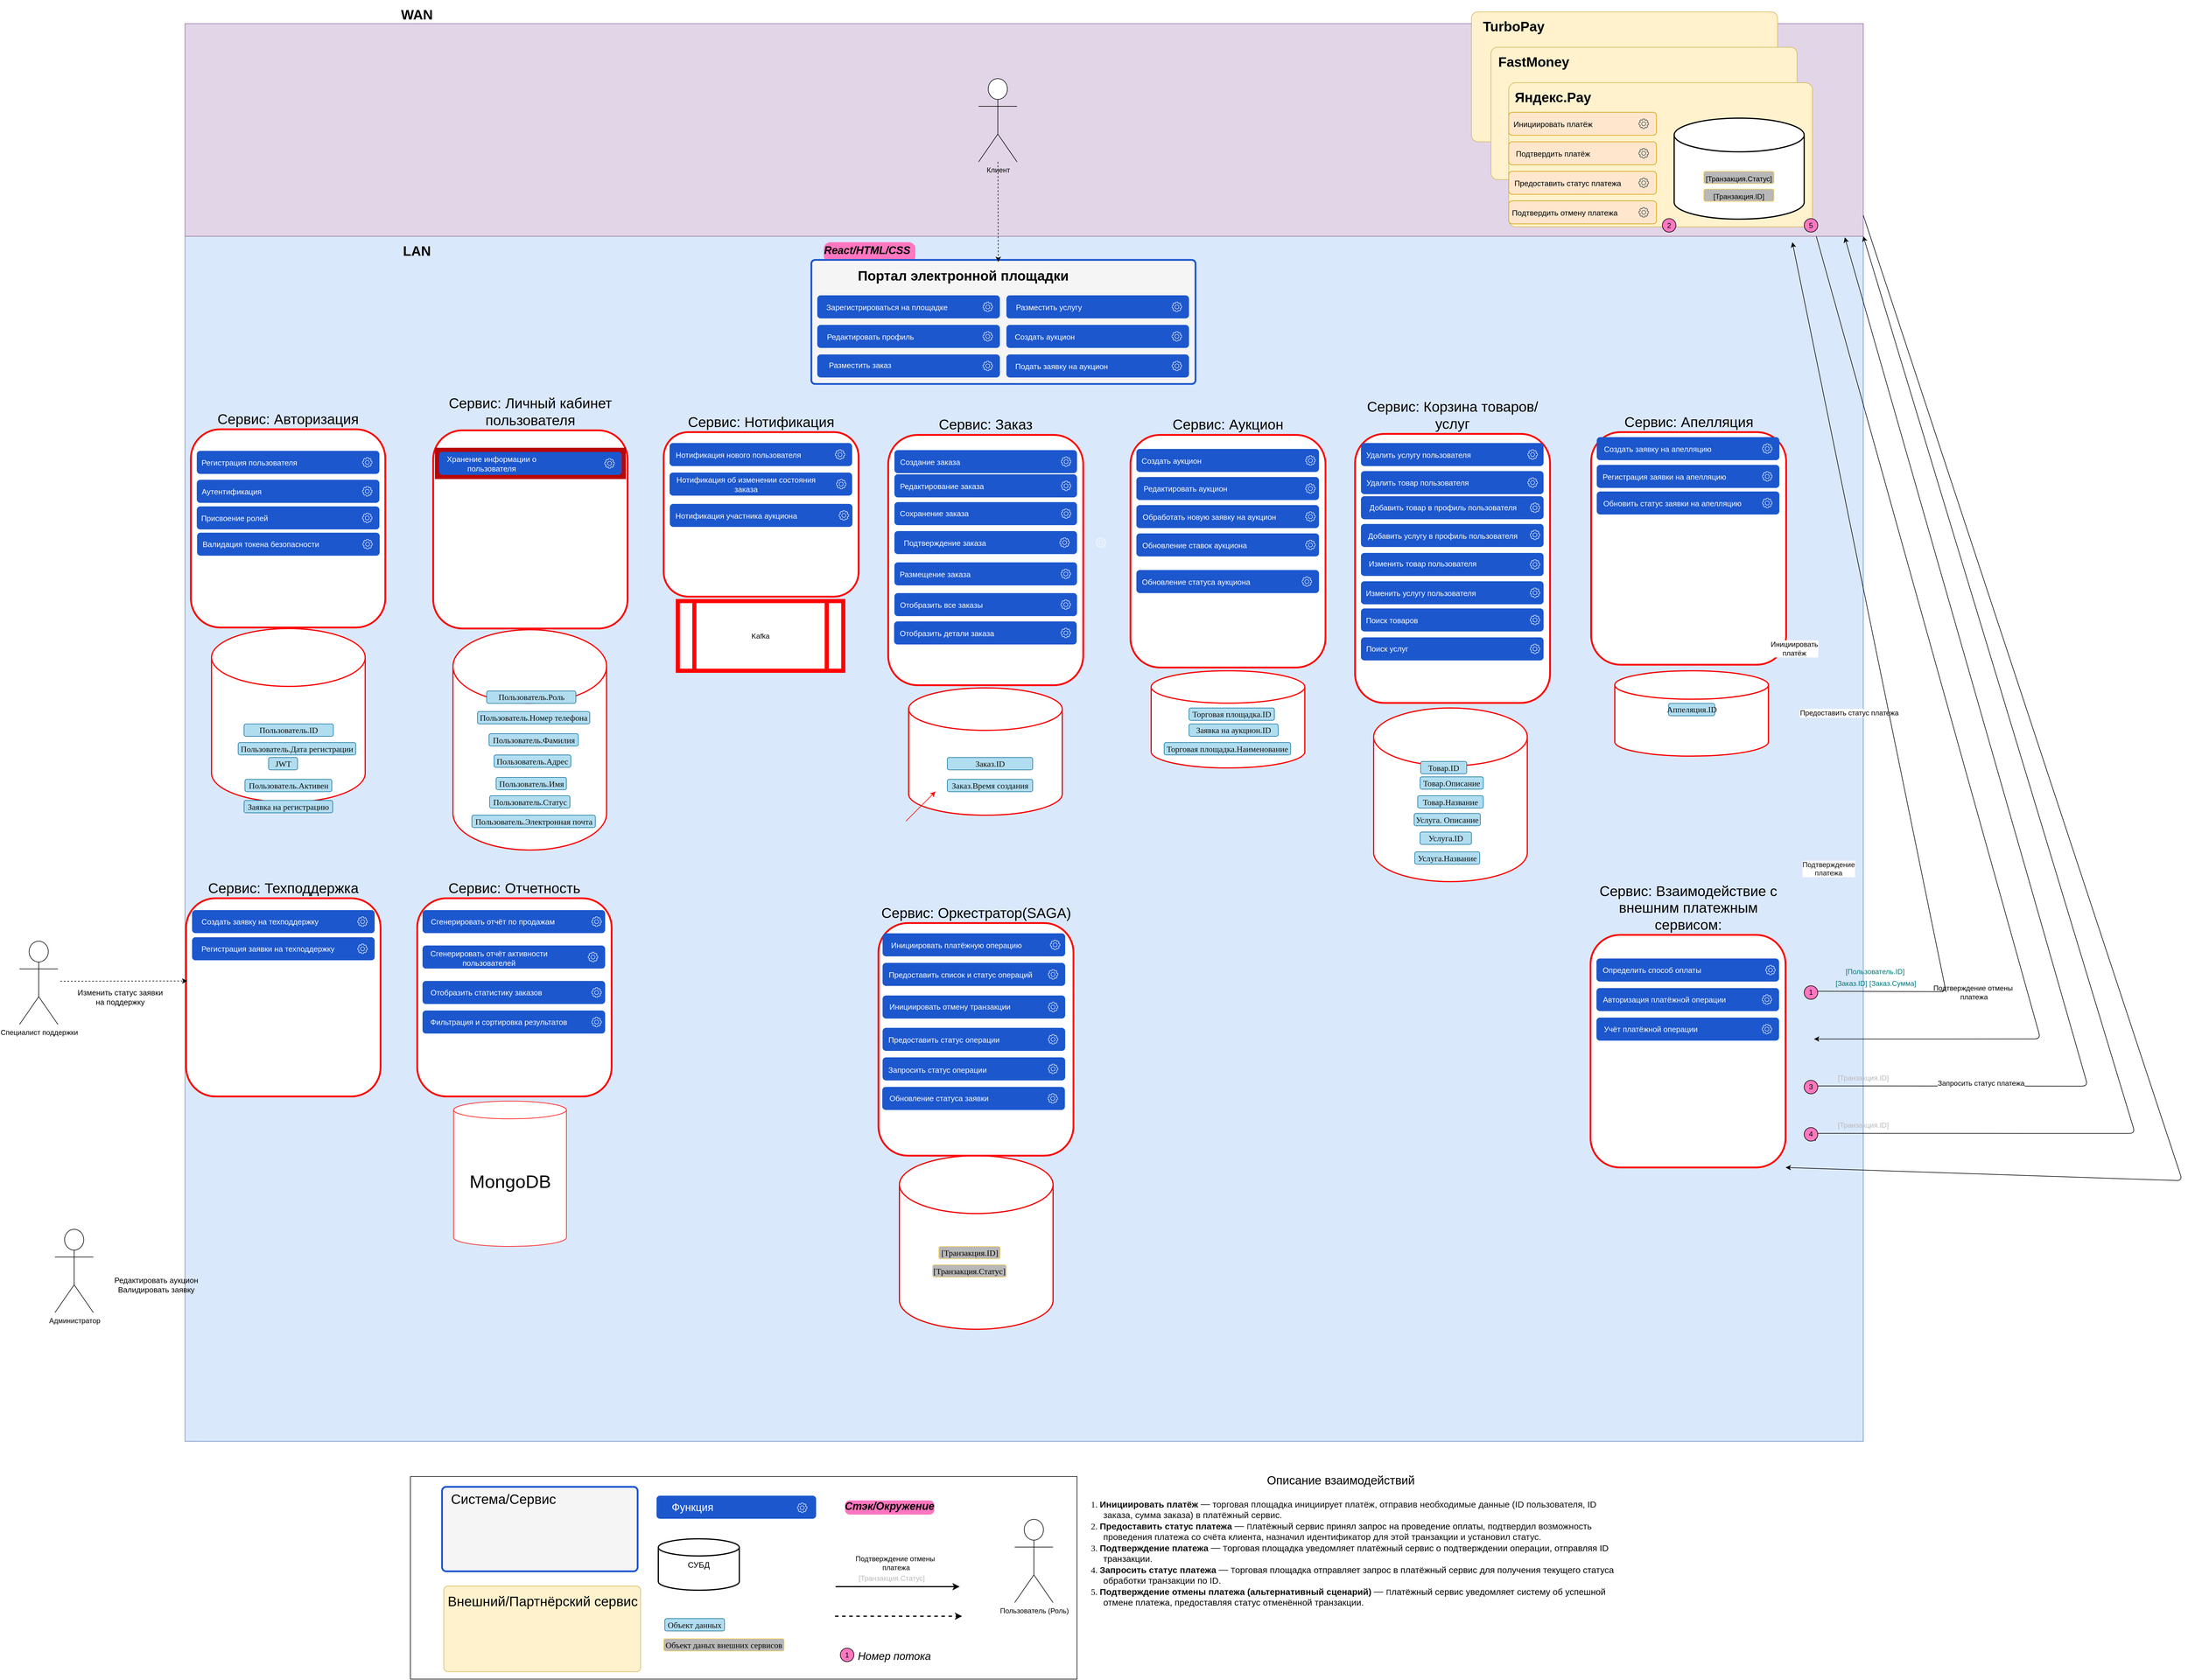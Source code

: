 <mxfile version="24.7.8">
  <diagram name="Страница — 1" id="MbznAgMoFZY4E6D95oaR">
    <mxGraphModel dx="3489" dy="3520" grid="1" gridSize="10" guides="1" tooltips="1" connect="1" arrows="1" fold="1" page="1" pageScale="1" pageWidth="827" pageHeight="1169" math="0" shadow="0">
      <root>
        <mxCell id="0" />
        <mxCell id="1" parent="0" />
        <mxCell id="ePX0ar6k1aXEaFUsa2cX-1" value="" style="rounded=0;whiteSpace=wrap;html=1;fillColor=#dae8fc;strokeColor=#6c8ebf;" vertex="1" parent="1">
          <mxGeometry x="610" y="-200" width="2840" height="2040" as="geometry" />
        </mxCell>
        <mxCell id="5yhpN9zNZQplvpEK3OU1-471" value="" style="strokeWidth=2;html=1;shape=mxgraph.flowchart.database;whiteSpace=wrap;rounded=1;movable=1;resizable=1;rotatable=1;deletable=1;editable=1;locked=0;connectable=1;strokeColor=#ff0000;" parent="1" vertex="1">
          <mxGeometry x="2621.5" y="598.5" width="260" height="294" as="geometry" />
        </mxCell>
        <mxCell id="5yhpN9zNZQplvpEK3OU1-608" value="" style="strokeWidth=2;html=1;shape=mxgraph.flowchart.database;whiteSpace=wrap;rounded=1;movable=1;resizable=1;rotatable=1;deletable=1;editable=1;locked=0;connectable=1;strokeColor=#fa0000;" parent="1" vertex="1">
          <mxGeometry x="1063.5" y="466" width="260" height="373" as="geometry" />
        </mxCell>
        <mxCell id="5yhpN9zNZQplvpEK3OU1-355" value="" style="strokeWidth=2;html=1;shape=mxgraph.flowchart.database;whiteSpace=wrap;rounded=1;movable=1;resizable=1;rotatable=1;deletable=1;editable=1;locked=0;connectable=1;strokeColor=#ff0000;" parent="1" vertex="1">
          <mxGeometry x="655" y="464" width="260" height="294" as="geometry" />
        </mxCell>
        <mxCell id="5yhpN9zNZQplvpEK3OU1-452" value="" style="strokeWidth=2;html=1;shape=mxgraph.flowchart.database;whiteSpace=wrap;rounded=1;movable=1;resizable=1;rotatable=1;deletable=1;editable=1;locked=0;connectable=1;strokeColor=#FF0000;" parent="1" vertex="1">
          <mxGeometry x="2245" y="535.5" width="260" height="164.5" as="geometry" />
        </mxCell>
        <mxCell id="5yhpN9zNZQplvpEK3OU1-578" value="Сервис: Техподдержка" style="rounded=1;whiteSpace=wrap;html=1;strokeColor=#ff0000;strokeWidth=3;align=center;horizontal=1;labelPosition=center;verticalLabelPosition=top;verticalAlign=bottom;fontSize=24;" parent="1" vertex="1">
          <mxGeometry x="612" y="920.67" width="329" height="335.5" as="geometry" />
        </mxCell>
        <mxCell id="5yhpN9zNZQplvpEK3OU1-549" value="Сервис: Апелляция" style="rounded=1;whiteSpace=wrap;html=1;strokeColor=#ff0000;strokeWidth=3;align=center;horizontal=1;labelPosition=center;verticalLabelPosition=top;verticalAlign=bottom;fontSize=24;" parent="1" vertex="1">
          <mxGeometry x="2989.5" y="131.5" width="330" height="393.75" as="geometry" />
        </mxCell>
        <mxCell id="5yhpN9zNZQplvpEK3OU1-496" value="Сервис: Отчетность" style="rounded=1;whiteSpace=wrap;html=1;strokeColor=#ff0000;strokeWidth=3;align=center;horizontal=1;labelPosition=center;verticalLabelPosition=top;verticalAlign=bottom;fontSize=24;" parent="1" vertex="1">
          <mxGeometry x="1003" y="920.67" width="329" height="335.5" as="geometry" />
        </mxCell>
        <mxCell id="5yhpN9zNZQplvpEK3OU1-491" value="Сервис: Взаимодействие с внешним платежным сервисом:" style="rounded=1;whiteSpace=wrap;html=1;strokeColor=#ff0000;strokeWidth=3;align=center;horizontal=1;labelPosition=center;verticalLabelPosition=top;verticalAlign=bottom;fontSize=24;" parent="1" vertex="1">
          <mxGeometry x="2988.5" y="982.63" width="330" height="393.75" as="geometry" />
        </mxCell>
        <mxCell id="5yhpN9zNZQplvpEK3OU1-454" value="Сервис: Корзина товаров/услуг" style="rounded=1;whiteSpace=wrap;html=1;strokeColor=#ff0000;strokeWidth=3;align=center;horizontal=1;labelPosition=center;verticalLabelPosition=top;verticalAlign=bottom;fontSize=24;" parent="1" vertex="1">
          <mxGeometry x="2590" y="134.5" width="330" height="455.5" as="geometry" />
        </mxCell>
        <mxCell id="5yhpN9zNZQplvpEK3OU1-351" value="Сервис: Авторизация" style="rounded=1;whiteSpace=wrap;html=1;strokeColor=#ff0000;strokeWidth=3;align=center;horizontal=1;labelPosition=center;verticalLabelPosition=top;verticalAlign=bottom;fontSize=24;" parent="1" vertex="1">
          <mxGeometry x="620" y="126.75" width="329" height="335.5" as="geometry" />
        </mxCell>
        <mxCell id="5yhpN9zNZQplvpEK3OU1-422" value="Сервис: Аукцион" style="rounded=1;whiteSpace=wrap;html=1;strokeColor=#ff0000;strokeWidth=3;align=center;horizontal=1;labelPosition=center;verticalLabelPosition=top;verticalAlign=bottom;fontSize=24;" parent="1" vertex="1">
          <mxGeometry x="2210" y="136.25" width="330" height="393.75" as="geometry" />
        </mxCell>
        <mxCell id="5yhpN9zNZQplvpEK3OU1-390" value="Сервис: Заказ" style="rounded=1;whiteSpace=wrap;html=1;strokeColor=#ff0000;strokeWidth=3;align=center;horizontal=1;labelPosition=center;verticalLabelPosition=top;verticalAlign=bottom;fontSize=24;" parent="1" vertex="1">
          <mxGeometry x="1800" y="136.25" width="330" height="423.75" as="geometry" />
        </mxCell>
        <mxCell id="5yhpN9zNZQplvpEK3OU1-370" value="Сервис: Нотификация" style="rounded=1;whiteSpace=wrap;html=1;strokeColor=#ff0000;strokeWidth=3;align=center;horizontal=1;labelPosition=center;verticalLabelPosition=top;verticalAlign=bottom;fontSize=24;" parent="1" vertex="1">
          <mxGeometry x="1420" y="131.5" width="330" height="278.5" as="geometry" />
        </mxCell>
        <mxCell id="5yhpN9zNZQplvpEK3OU1-5" value="" style="group" parent="1" vertex="1" connectable="0">
          <mxGeometry x="1691" y="-203" width="155" height="49" as="geometry" />
        </mxCell>
        <mxCell id="5yhpN9zNZQplvpEK3OU1-6" value="&lt;p style=&quot;margin: 0px 0px 0px 13px; text-indent: -13px; font-variant-numeric: normal; font-variant-east-asian: normal; font-variant-alternates: normal; font-kerning: auto; font-optical-sizing: auto; font-feature-settings: normal; font-variation-settings: normal; font-variant-position: normal; font-stretch: normal; font-size: 14px; line-height: normal; color: rgb(14, 14, 14); text-align: start;&quot; class=&quot;p1&quot;&gt;&lt;br&gt;&lt;/p&gt;" style="rounded=1;whiteSpace=wrap;html=1;fillColor=#FF77BF;strokeColor=none;arcSize=33;" parent="5yhpN9zNZQplvpEK3OU1-5" vertex="1">
          <mxGeometry y="13" width="155" height="34" as="geometry" />
        </mxCell>
        <mxCell id="5yhpN9zNZQplvpEK3OU1-7" value="&lt;font style=&quot;font-size: 18px;&quot;&gt;&lt;i&gt;React/HTML/CSS&lt;/i&gt;&lt;/font&gt;" style="text;html=1;align=center;verticalAlign=middle;whiteSpace=wrap;rounded=1;shadow=0;fontSize=23;fontStyle=1" parent="5yhpN9zNZQplvpEK3OU1-5" vertex="1">
          <mxGeometry x="29" width="89" height="49" as="geometry" />
        </mxCell>
        <mxCell id="5yhpN9zNZQplvpEK3OU1-8" value="" style="rounded=0;whiteSpace=wrap;html=1;fillColor=#e1d5e7;strokeColor=#9673a6;movable=1;resizable=1;rotatable=1;deletable=1;editable=1;locked=0;connectable=1;" parent="1" vertex="1">
          <mxGeometry x="610" y="-560" width="2840" height="360" as="geometry" />
        </mxCell>
        <mxCell id="5yhpN9zNZQplvpEK3OU1-9" value="" style="group" parent="1" vertex="1" connectable="0">
          <mxGeometry x="2770" y="-580" width="535" height="220" as="geometry" />
        </mxCell>
        <mxCell id="5yhpN9zNZQplvpEK3OU1-10" value="" style="rounded=1;whiteSpace=wrap;html=1;arcSize=5;fillColor=#fff2cc;strokeColor=#d6b656;" parent="5yhpN9zNZQplvpEK3OU1-9" vertex="1">
          <mxGeometry x="17" width="518" height="220" as="geometry" />
        </mxCell>
        <mxCell id="5yhpN9zNZQplvpEK3OU1-11" value="TurboPay" style="text;html=1;align=center;verticalAlign=middle;whiteSpace=wrap;rounded=1;shadow=0;fontSize=23;fontStyle=1" parent="5yhpN9zNZQplvpEK3OU1-9" vertex="1">
          <mxGeometry width="177" height="49" as="geometry" />
        </mxCell>
        <mxCell id="5yhpN9zNZQplvpEK3OU1-12" value="" style="group" parent="1" vertex="1" connectable="0">
          <mxGeometry x="2820" y="-520" width="518" height="224" as="geometry" />
        </mxCell>
        <mxCell id="5yhpN9zNZQplvpEK3OU1-13" value="" style="rounded=1;whiteSpace=wrap;html=1;arcSize=5;fillColor=#fff2cc;strokeColor=#d6b656;" parent="5yhpN9zNZQplvpEK3OU1-12" vertex="1">
          <mxGeometry width="518" height="224" as="geometry" />
        </mxCell>
        <mxCell id="5yhpN9zNZQplvpEK3OU1-14" value="FastMoney" style="text;html=1;align=center;verticalAlign=middle;whiteSpace=wrap;rounded=1;shadow=0;fontSize=23;fontStyle=1" parent="5yhpN9zNZQplvpEK3OU1-12" vertex="1">
          <mxGeometry x="2" width="141" height="49" as="geometry" />
        </mxCell>
        <mxCell id="5yhpN9zNZQplvpEK3OU1-15" value="" style="group" parent="1" vertex="1" connectable="0">
          <mxGeometry x="2850" y="-460" width="514" height="244" as="geometry" />
        </mxCell>
        <mxCell id="5yhpN9zNZQplvpEK3OU1-16" value="" style="rounded=1;whiteSpace=wrap;html=1;arcSize=5;fillColor=#fff2cc;strokeColor=#d6b656;" parent="5yhpN9zNZQplvpEK3OU1-15" vertex="1">
          <mxGeometry width="514" height="244" as="geometry" />
        </mxCell>
        <mxCell id="5yhpN9zNZQplvpEK3OU1-17" value="Яндекс.Pay" style="text;html=1;align=center;verticalAlign=middle;whiteSpace=wrap;rounded=1;shadow=0;fontSize=23;fontStyle=1" parent="5yhpN9zNZQplvpEK3OU1-15" vertex="1">
          <mxGeometry width="150" height="49" as="geometry" />
        </mxCell>
        <mxCell id="5yhpN9zNZQplvpEK3OU1-18" value="" style="rounded=1;whiteSpace=wrap;html=1;arcSize=0;" parent="1" vertex="1">
          <mxGeometry x="991.5" y="1899.5" width="1128" height="343" as="geometry" />
        </mxCell>
        <mxCell id="5yhpN9zNZQplvpEK3OU1-22" value="&lt;p style=&quot;margin: 0px 0px 0px 13px; text-indent: -13px; font-variant-numeric: normal; font-variant-east-asian: normal; font-variant-alternates: normal; font-kerning: auto; font-optical-sizing: auto; font-feature-settings: normal; font-variation-settings: normal; font-variant-position: normal; font-stretch: normal; font-size: 14px; line-height: normal; color: rgb(14, 14, 14); text-align: start;&quot; class=&quot;p1&quot;&gt;&lt;font face=&quot;Times New Roman&quot;&gt;Заявка на аукцион.ID&lt;/font&gt;&lt;/p&gt;" style="rounded=1;whiteSpace=wrap;html=1;fillColor=#b1ddf0;strokeColor=#10739e;" parent="1" vertex="1">
          <mxGeometry x="2309" y="625.5" width="151" height="21" as="geometry" />
        </mxCell>
        <mxCell id="5yhpN9zNZQplvpEK3OU1-23" value="&lt;p style=&quot;margin: 0px 0px 0px 13px; text-indent: -13px; font-variant-numeric: normal; font-variant-east-asian: normal; font-variant-alternates: normal; font-kerning: auto; font-optical-sizing: auto; font-feature-settings: normal; font-variation-settings: normal; font-variant-position: normal; font-stretch: normal; line-height: normal; color: rgb(14, 14, 14); text-align: start;&quot; class=&quot;p1&quot;&gt;&lt;font style=&quot;font-size: 14px;&quot; face=&quot;Times New Roman&quot;&gt;Заявка на регистрацию&lt;/font&gt;&lt;/p&gt;" style="rounded=1;whiteSpace=wrap;html=1;fillColor=#b1ddf0;strokeColor=#10739e;" parent="1" vertex="1">
          <mxGeometry x="710" y="755" width="150" height="21" as="geometry" />
        </mxCell>
        <mxCell id="5yhpN9zNZQplvpEK3OU1-24" value="&lt;p style=&quot;margin: 0px 0px 0px 13px; text-indent: -13px; font-variant-numeric: normal; font-variant-east-asian: normal; font-variant-alternates: normal; font-kerning: auto; font-optical-sizing: auto; font-feature-settings: normal; font-variation-settings: normal; font-variant-position: normal; font-stretch: normal; line-height: normal; color: rgb(14, 14, 14); text-align: start;&quot; class=&quot;p1&quot;&gt;&lt;font face=&quot;Times New Roman&quot;&gt;&lt;span style=&quot;font-size: 14px;&quot;&gt;JWT&lt;/span&gt;&lt;/font&gt;&lt;/p&gt;" style="rounded=1;whiteSpace=wrap;html=1;fillColor=#b1ddf0;strokeColor=#10739e;" parent="1" vertex="1">
          <mxGeometry x="751.5" y="682.25" width="49" height="21" as="geometry" />
        </mxCell>
        <mxCell id="5yhpN9zNZQplvpEK3OU1-25" value="&lt;p style=&quot;margin: 0px 0px 0px 13px; text-indent: -13px; font-variant-numeric: normal; font-variant-east-asian: normal; font-variant-alternates: normal; font-kerning: auto; font-optical-sizing: auto; font-feature-settings: normal; font-variation-settings: normal; font-variant-position: normal; font-stretch: normal; font-size: 14px; line-height: normal; color: rgb(14, 14, 14); text-align: start;&quot; class=&quot;p1&quot;&gt;&lt;font face=&quot;Times New Roman&quot;&gt;Пользователь.Роль&lt;/font&gt;&lt;/p&gt;" style="rounded=1;whiteSpace=wrap;html=1;fillColor=#b1ddf0;strokeColor=#10739e;" parent="1" vertex="1">
          <mxGeometry x="1120.5" y="569.75" width="151" height="21" as="geometry" />
        </mxCell>
        <mxCell id="5yhpN9zNZQplvpEK3OU1-26" value="&lt;p style=&quot;margin: 0px 0px 0px 13px; text-indent: -13px; font-variant-numeric: normal; font-variant-east-asian: normal; font-variant-alternates: normal; font-kerning: auto; font-optical-sizing: auto; font-feature-settings: normal; font-variation-settings: normal; font-variant-position: normal; font-stretch: normal; font-size: 14px; line-height: normal; color: rgb(14, 14, 14); text-align: start;&quot; class=&quot;p1&quot;&gt;&lt;font face=&quot;Times New Roman&quot;&gt;Пользователь.ID&lt;/font&gt;&lt;/p&gt;" style="rounded=1;whiteSpace=wrap;html=1;fillColor=#b1ddf0;strokeColor=#10739e;" parent="1" vertex="1">
          <mxGeometry x="710" y="625.5" width="151" height="21" as="geometry" />
        </mxCell>
        <mxCell id="5yhpN9zNZQplvpEK3OU1-27" value="&lt;p style=&quot;margin: 0px 0px 0px 13px; text-indent: -13px; font-variant-numeric: normal; font-variant-east-asian: normal; font-variant-alternates: normal; font-kerning: auto; font-optical-sizing: auto; font-feature-settings: normal; font-variation-settings: normal; font-variant-position: normal; font-stretch: normal; font-size: 14px; line-height: normal; color: rgb(14, 14, 14); text-align: start;&quot; class=&quot;p1&quot;&gt;&lt;font face=&quot;Times New Roman&quot;&gt;Пользователь.Имя&lt;/font&gt;&lt;/p&gt;" style="rounded=1;whiteSpace=wrap;html=1;fillColor=#b1ddf0;strokeColor=#10739e;" parent="1" vertex="1">
          <mxGeometry x="1136.5" y="716" width="119" height="21" as="geometry" />
        </mxCell>
        <mxCell id="5yhpN9zNZQplvpEK3OU1-28" value="&lt;p style=&quot;margin: 0px 0px 0px 13px; text-indent: -13px; font-variant-numeric: normal; font-variant-east-asian: normal; font-variant-alternates: normal; font-kerning: auto; font-optical-sizing: auto; font-feature-settings: normal; font-variation-settings: normal; font-variant-position: normal; font-stretch: normal; font-size: 14px; line-height: normal; color: rgb(14, 14, 14); text-align: start;&quot; class=&quot;p1&quot;&gt;&lt;font face=&quot;Times New Roman&quot;&gt;Пользователь.Фамилия&lt;/font&gt;&lt;/p&gt;" style="rounded=1;whiteSpace=wrap;html=1;fillColor=#b1ddf0;strokeColor=#10739e;" parent="1" vertex="1">
          <mxGeometry x="1124.5" y="642" width="151" height="21" as="geometry" />
        </mxCell>
        <mxCell id="5yhpN9zNZQplvpEK3OU1-29" value="&lt;p style=&quot;margin: 0px 0px 0px 13px; text-indent: -13px; font-variant-numeric: normal; font-variant-east-asian: normal; font-variant-alternates: normal; font-kerning: auto; font-optical-sizing: auto; font-feature-settings: normal; font-variation-settings: normal; font-variant-position: normal; font-stretch: normal; font-size: 14px; line-height: normal; color: rgb(14, 14, 14); text-align: start;&quot; class=&quot;p1&quot;&gt;&lt;font face=&quot;Times New Roman&quot;&gt;Пользователь.Адрес&lt;/font&gt;&lt;/p&gt;" style="rounded=1;whiteSpace=wrap;html=1;fillColor=#b1ddf0;strokeColor=#10739e;" parent="1" vertex="1">
          <mxGeometry x="1133" y="678" width="130" height="21" as="geometry" />
        </mxCell>
        <mxCell id="5yhpN9zNZQplvpEK3OU1-30" value="&lt;p style=&quot;margin: 0px 0px 0px 13px; text-indent: -13px; font-variant-numeric: normal; font-variant-east-asian: normal; font-variant-alternates: normal; font-kerning: auto; font-optical-sizing: auto; font-feature-settings: normal; font-variation-settings: normal; font-variant-position: normal; font-stretch: normal; font-size: 14px; line-height: normal; color: rgb(14, 14, 14); text-align: start;&quot; class=&quot;p1&quot;&gt;&lt;font face=&quot;Times New Roman&quot;&gt;Пользователь.Дата регистрации&lt;/font&gt;&lt;/p&gt;" style="rounded=1;whiteSpace=wrap;html=1;fillColor=#b1ddf0;strokeColor=#10739e;" parent="1" vertex="1">
          <mxGeometry x="700" y="657" width="199" height="21" as="geometry" />
        </mxCell>
        <mxCell id="5yhpN9zNZQplvpEK3OU1-31" value="&lt;p style=&quot;margin: 0px 0px 0px 13px; text-indent: -13px; font-variant-numeric: normal; font-variant-east-asian: normal; font-variant-alternates: normal; font-kerning: auto; font-optical-sizing: auto; font-feature-settings: normal; font-variation-settings: normal; font-variant-position: normal; font-stretch: normal; font-size: 14px; line-height: normal; color: rgb(14, 14, 14); text-align: start;&quot; class=&quot;p1&quot;&gt;&lt;font face=&quot;Times New Roman&quot;&gt;Пользователь.Статус&lt;/font&gt;&lt;/p&gt;" style="rounded=1;whiteSpace=wrap;html=1;fillColor=#b1ddf0;strokeColor=#10739e;" parent="1" vertex="1">
          <mxGeometry x="1125.5" y="747" width="136" height="21" as="geometry" />
        </mxCell>
        <mxCell id="5yhpN9zNZQplvpEK3OU1-32" value="&lt;p style=&quot;margin: 0px 0px 0px 13px; text-indent: -13px; font-variant-numeric: normal; font-variant-east-asian: normal; font-variant-alternates: normal; font-kerning: auto; font-optical-sizing: auto; font-feature-settings: normal; font-variation-settings: normal; font-variant-position: normal; font-stretch: normal; font-size: 14px; line-height: normal; color: rgb(14, 14, 14); text-align: start;&quot; class=&quot;p1&quot;&gt;&lt;font face=&quot;Times New Roman&quot;&gt;Пользователь.Электронная почта&lt;/font&gt;&lt;/p&gt;" style="rounded=1;whiteSpace=wrap;html=1;fillColor=#b1ddf0;strokeColor=#10739e;" parent="1" vertex="1">
          <mxGeometry x="1095.5" y="780" width="209" height="21" as="geometry" />
        </mxCell>
        <mxCell id="5yhpN9zNZQplvpEK3OU1-33" value="&lt;p style=&quot;margin: 0px 0px 0px 13px; text-indent: -13px; font-variant-numeric: normal; font-variant-east-asian: normal; font-variant-alternates: normal; font-kerning: auto; font-optical-sizing: auto; font-feature-settings: normal; font-variation-settings: normal; font-variant-position: normal; font-stretch: normal; font-size: 14px; line-height: normal; color: rgb(14, 14, 14); text-align: start;&quot; class=&quot;p1&quot;&gt;&lt;font face=&quot;Times New Roman&quot;&gt;Пользователь.Номер телефона&lt;/font&gt;&lt;/p&gt;" style="rounded=1;whiteSpace=wrap;html=1;fillColor=#b1ddf0;strokeColor=#10739e;" parent="1" vertex="1">
          <mxGeometry x="1105" y="604.5" width="190" height="21" as="geometry" />
        </mxCell>
        <mxCell id="5yhpN9zNZQplvpEK3OU1-34" value="&lt;p style=&quot;margin: 0px 0px 0px 13px; text-indent: -13px; font-variant-numeric: normal; font-variant-east-asian: normal; font-variant-alternates: normal; font-kerning: auto; font-optical-sizing: auto; font-feature-settings: normal; font-variation-settings: normal; font-variant-position: normal; font-stretch: normal; font-size: 14px; line-height: normal; color: rgb(14, 14, 14); text-align: start;&quot; class=&quot;p1&quot;&gt;&lt;font face=&quot;Times New Roman&quot;&gt;Торговая площадка.ID&lt;/font&gt;&lt;/p&gt;" style="rounded=1;whiteSpace=wrap;html=1;fillColor=#b1ddf0;strokeColor=#10739e;" parent="1" vertex="1">
          <mxGeometry x="2309" y="598.5" width="144.5" height="21" as="geometry" />
        </mxCell>
        <mxCell id="5yhpN9zNZQplvpEK3OU1-35" value="&lt;p style=&quot;margin: 0px 0px 0px 13px; text-indent: -13px; font-variant-numeric: normal; font-variant-east-asian: normal; font-variant-alternates: normal; font-kerning: auto; font-optical-sizing: auto; font-feature-settings: normal; font-variation-settings: normal; font-variant-position: normal; font-stretch: normal; font-size: 14px; line-height: normal; color: rgb(14, 14, 14); text-align: start;&quot; class=&quot;p1&quot;&gt;&lt;font face=&quot;Times New Roman&quot;&gt;Торговая площадка.Наименование&lt;/font&gt;&lt;/p&gt;" style="rounded=1;whiteSpace=wrap;html=1;fillColor=#b1ddf0;strokeColor=#10739e;" parent="1" vertex="1">
          <mxGeometry x="2267" y="657" width="214" height="21" as="geometry" />
        </mxCell>
        <mxCell id="5yhpN9zNZQplvpEK3OU1-36" value="&lt;p style=&quot;margin: 0px 0px 0px 13px; text-indent: -13px; font-variant-numeric: normal; font-variant-east-asian: normal; font-variant-alternates: normal; font-kerning: auto; font-optical-sizing: auto; font-feature-settings: normal; font-variation-settings: normal; font-variant-position: normal; font-stretch: normal; font-size: 14px; line-height: normal; color: rgb(14, 14, 14); text-align: start;&quot; class=&quot;p1&quot;&gt;&lt;font face=&quot;Times New Roman&quot;&gt;Пользователь.Активен&lt;/font&gt;&lt;/p&gt;" style="rounded=1;whiteSpace=wrap;html=1;fillColor=#b1ddf0;strokeColor=#10739e;" parent="1" vertex="1">
          <mxGeometry x="711.5" y="719.25" width="147" height="21" as="geometry" />
        </mxCell>
        <mxCell id="5yhpN9zNZQplvpEK3OU1-37" value="&lt;p style=&quot;margin: 0px 0px 0px 13px; text-indent: -13px; font-variant-numeric: normal; font-variant-east-asian: normal; font-variant-alternates: normal; font-kerning: auto; font-optical-sizing: auto; font-feature-settings: normal; font-variation-settings: normal; font-variant-position: normal; font-stretch: normal; font-size: 14px; line-height: normal; color: rgb(14, 14, 14); text-align: start;&quot; class=&quot;p1&quot;&gt;&lt;font face=&quot;Times New Roman&quot;&gt;Услуга.ID&lt;/font&gt;&lt;/p&gt;" style="rounded=1;whiteSpace=wrap;html=1;fillColor=#b1ddf0;strokeColor=#10739e;" parent="1" vertex="1">
          <mxGeometry x="2700" y="808.5" width="87" height="21" as="geometry" />
        </mxCell>
        <mxCell id="5yhpN9zNZQplvpEK3OU1-38" value="&lt;p style=&quot;margin: 0px 0px 0px 13px; text-indent: -13px; font-variant-numeric: normal; font-variant-east-asian: normal; font-variant-alternates: normal; font-kerning: auto; font-optical-sizing: auto; font-feature-settings: normal; font-variation-settings: normal; font-variant-position: normal; font-stretch: normal; font-size: 14px; line-height: normal; color: rgb(14, 14, 14); text-align: start;&quot; class=&quot;p1&quot;&gt;&lt;font face=&quot;Times New Roman&quot;&gt;Услуга.Название&lt;/font&gt;&lt;/p&gt;" style="rounded=1;whiteSpace=wrap;html=1;fillColor=#b1ddf0;strokeColor=#10739e;" parent="1" vertex="1">
          <mxGeometry x="2691" y="842" width="110" height="21" as="geometry" />
        </mxCell>
        <mxCell id="5yhpN9zNZQplvpEK3OU1-39" value="&lt;p style=&quot;margin: 0px 0px 0px 13px; text-indent: -13px; font-variant-numeric: normal; font-variant-east-asian: normal; font-variant-alternates: normal; font-kerning: auto; font-optical-sizing: auto; font-feature-settings: normal; font-variation-settings: normal; font-variant-position: normal; font-stretch: normal; font-size: 14px; line-height: normal; color: rgb(14, 14, 14); text-align: start;&quot; class=&quot;p1&quot;&gt;&lt;font face=&quot;Times New Roman&quot;&gt;Услуга. Описание&lt;/font&gt;&lt;/p&gt;" style="rounded=1;whiteSpace=wrap;html=1;fillColor=#b1ddf0;strokeColor=#10739e;" parent="1" vertex="1">
          <mxGeometry x="2690" y="777" width="112" height="21" as="geometry" />
        </mxCell>
        <mxCell id="5yhpN9zNZQplvpEK3OU1-40" value="&lt;p style=&quot;margin: 0px 0px 0px 13px; text-indent: -13px; font-variant-numeric: normal; font-variant-east-asian: normal; font-variant-alternates: normal; font-kerning: auto; font-optical-sizing: auto; font-feature-settings: normal; font-variation-settings: normal; font-variant-position: normal; font-stretch: normal; font-size: 14px; line-height: normal; color: rgb(14, 14, 14); text-align: start;&quot; class=&quot;p1&quot;&gt;&lt;font face=&quot;Times New Roman&quot;&gt;Товар.ID&lt;/font&gt;&lt;/p&gt;" style="rounded=1;whiteSpace=wrap;html=1;fillColor=#b1ddf0;strokeColor=#10739e;" parent="1" vertex="1">
          <mxGeometry x="2701" y="689" width="78" height="21" as="geometry" />
        </mxCell>
        <mxCell id="5yhpN9zNZQplvpEK3OU1-41" value="&lt;p style=&quot;margin: 0px 0px 0px 13px; text-indent: -13px; font-variant-numeric: normal; font-variant-east-asian: normal; font-variant-alternates: normal; font-kerning: auto; font-optical-sizing: auto; font-feature-settings: normal; font-variation-settings: normal; font-variant-position: normal; font-stretch: normal; font-size: 14px; line-height: normal; color: rgb(14, 14, 14); text-align: start;&quot; class=&quot;p1&quot;&gt;&lt;font face=&quot;Times New Roman&quot;&gt;Товар.Название&lt;/font&gt;&lt;/p&gt;" style="rounded=1;whiteSpace=wrap;html=1;fillColor=#b1ddf0;strokeColor=#10739e;" parent="1" vertex="1">
          <mxGeometry x="2696" y="747" width="111" height="21" as="geometry" />
        </mxCell>
        <mxCell id="5yhpN9zNZQplvpEK3OU1-42" value="&lt;p style=&quot;margin: 0px 0px 0px 13px; text-indent: -13px; font-variant-numeric: normal; font-variant-east-asian: normal; font-variant-alternates: normal; font-kerning: auto; font-optical-sizing: auto; font-feature-settings: normal; font-variation-settings: normal; font-variant-position: normal; font-stretch: normal; font-size: 14px; line-height: normal; color: rgb(14, 14, 14); text-align: start;&quot; class=&quot;p1&quot;&gt;&lt;font face=&quot;Times New Roman&quot;&gt;Товар.Описание&lt;/font&gt;&lt;/p&gt;" style="rounded=1;whiteSpace=wrap;html=1;fillColor=#b1ddf0;strokeColor=#10739e;" parent="1" vertex="1">
          <mxGeometry x="2700" y="715" width="107" height="21" as="geometry" />
        </mxCell>
        <mxCell id="5yhpN9zNZQplvpEK3OU1-45" value="WAN" style="text;html=1;align=center;verticalAlign=middle;whiteSpace=wrap;rounded=1;shadow=0;fontSize=23;fontStyle=1" parent="1" vertex="1">
          <mxGeometry x="960" y="-600" width="85" height="49" as="geometry" />
        </mxCell>
        <mxCell id="5yhpN9zNZQplvpEK3OU1-46" value="LAN" style="text;html=1;align=center;verticalAlign=middle;whiteSpace=wrap;rounded=1;shadow=0;fontSize=23;fontStyle=1" parent="1" vertex="1">
          <mxGeometry x="960" y="-200" width="85" height="49" as="geometry" />
        </mxCell>
        <mxCell id="5yhpN9zNZQplvpEK3OU1-47" value="" style="endArrow=classic;html=1;rounded=1;curved=0;entryX=1.001;entryY=0.222;entryDx=0;entryDy=0;entryPerimeter=0;exitX=0.972;exitY=1;exitDx=0;exitDy=0;exitPerimeter=0;" parent="1" source="5yhpN9zNZQplvpEK3OU1-8" edge="1">
          <mxGeometry width="50" height="50" relative="1" as="geometry">
            <mxPoint x="3750" y="668.76" as="sourcePoint" />
            <mxPoint x="3366.451" y="1158.922" as="targetPoint" />
            <Array as="points">
              <mxPoint x="3750" y="1158.76" />
            </Array>
          </mxGeometry>
        </mxCell>
        <mxCell id="5yhpN9zNZQplvpEK3OU1-48" value="&lt;p style=&quot;margin: 0px 0px 0px 21px; text-indent: -21px; font-variant-numeric: normal; font-variant-east-asian: normal; font-variant-alternates: normal; font-kerning: auto; font-optical-sizing: auto; font-feature-settings: normal; font-variation-settings: normal; font-variant-position: normal; font-stretch: normal; line-height: normal; color: rgb(14, 14, 14); text-align: start; text-wrap: wrap;&quot; class=&quot;p1&quot;&gt;&lt;font style=&quot;font-size: 12px;&quot; face=&quot;Helvetica&quot;&gt;Подтверждение платежа&lt;/font&gt;&lt;/p&gt;" style="edgeLabel;html=1;align=center;verticalAlign=middle;resizable=0;points=[];rounded=1;" parent="5yhpN9zNZQplvpEK3OU1-47" vertex="1" connectable="0">
          <mxGeometry x="0.194" y="1" relative="1" as="geometry">
            <mxPoint x="-269" y="39" as="offset" />
          </mxGeometry>
        </mxCell>
        <mxCell id="5yhpN9zNZQplvpEK3OU1-49" value="" style="endArrow=classic;html=1;rounded=1;exitX=1.001;exitY=0.325;exitDx=0;exitDy=0;exitPerimeter=0;curved=0;entryX=0.989;entryY=1.005;entryDx=0;entryDy=0;entryPerimeter=0;" parent="1" target="5yhpN9zNZQplvpEK3OU1-8" edge="1">
          <mxGeometry width="50" height="50" relative="1" as="geometry">
            <mxPoint x="3366.451" y="1238.335" as="sourcePoint" />
            <mxPoint x="3829.52" y="663.004" as="targetPoint" />
            <Array as="points">
              <mxPoint x="3830" y="1238.76" />
            </Array>
          </mxGeometry>
        </mxCell>
        <mxCell id="5yhpN9zNZQplvpEK3OU1-50" value="&lt;font style=&quot;font-size: 12px;&quot;&gt;Предоставить статус платежа&lt;/font&gt;" style="edgeLabel;html=1;align=center;verticalAlign=middle;resizable=0;points=[];rounded=1;" parent="5yhpN9zNZQplvpEK3OU1-49" vertex="1" connectable="0">
          <mxGeometry x="0.194" y="1" relative="1" as="geometry">
            <mxPoint x="-209" y="46" as="offset" />
          </mxGeometry>
        </mxCell>
        <mxCell id="5yhpN9zNZQplvpEK3OU1-51" value="" style="endArrow=classic;html=1;rounded=1;curved=0;exitX=1;exitY=0.901;exitDx=0;exitDy=0;exitPerimeter=0;entryX=1;entryY=1;entryDx=0;entryDy=0;" parent="1" source="5yhpN9zNZQplvpEK3OU1-8" target="5yhpN9zNZQplvpEK3OU1-491" edge="1">
          <mxGeometry width="50" height="50" relative="1" as="geometry">
            <mxPoint x="3990" y="668.76" as="sourcePoint" />
            <mxPoint x="3320" y="1340" as="targetPoint" />
            <Array as="points">
              <mxPoint x="3990" y="1398.76" />
            </Array>
          </mxGeometry>
        </mxCell>
        <mxCell id="5yhpN9zNZQplvpEK3OU1-52" value="&lt;font style=&quot;font-size: 12px;&quot;&gt;Подтверждение отмены&amp;nbsp;&lt;/font&gt;&lt;div&gt;&lt;font style=&quot;font-size: 12px;&quot;&gt;платежа&lt;/font&gt;&lt;/div&gt;" style="edgeLabel;html=1;align=center;verticalAlign=middle;resizable=0;points=[];rounded=1;" parent="5yhpN9zNZQplvpEK3OU1-51" vertex="1" connectable="0">
          <mxGeometry x="0.194" y="1" relative="1" as="geometry">
            <mxPoint x="-262" y="-41" as="offset" />
          </mxGeometry>
        </mxCell>
        <mxCell id="5yhpN9zNZQplvpEK3OU1-53" value="" style="endArrow=classic;html=1;rounded=1;exitX=1;exitY=0.117;exitDx=0;exitDy=0;exitPerimeter=0;curved=0;" parent="1" edge="1">
          <mxGeometry width="50" height="50" relative="1" as="geometry">
            <mxPoint x="3365.0" y="1077.967" as="sourcePoint" />
            <mxPoint x="3330" y="-190" as="targetPoint" />
            <Array as="points">
              <mxPoint x="3590" y="1078.76" />
            </Array>
          </mxGeometry>
        </mxCell>
        <mxCell id="5yhpN9zNZQplvpEK3OU1-54" value="&lt;span style=&quot;text-wrap: wrap;&quot;&gt;&lt;font style=&quot;font-size: 12px;&quot;&gt;Инициировать платёж&lt;/font&gt;&lt;/span&gt;" style="edgeLabel;html=1;align=center;verticalAlign=middle;resizable=0;points=[];rounded=1;" parent="5yhpN9zNZQplvpEK3OU1-53" vertex="1" connectable="0">
          <mxGeometry x="0.194" y="1" relative="1" as="geometry">
            <mxPoint x="-119" y="87" as="offset" />
          </mxGeometry>
        </mxCell>
        <mxCell id="5yhpN9zNZQplvpEK3OU1-57" value="&lt;font style=&quot;font-size: 12px;&quot;&gt;[Пользователь.ID]&lt;/font&gt;" style="text;html=1;align=center;verticalAlign=middle;whiteSpace=wrap;rounded=1;fontSize=13;labelBackgroundColor=none;fontColor=#007575;" parent="1" vertex="1">
          <mxGeometry x="3390" y="1028.76" width="160" height="30" as="geometry" />
        </mxCell>
        <mxCell id="5yhpN9zNZQplvpEK3OU1-58" value="&lt;font style=&quot;font-size: 12px;&quot;&gt;[Заказ.ID]&lt;/font&gt;" style="text;html=1;align=center;verticalAlign=middle;whiteSpace=wrap;rounded=1;fontSize=13;labelBackgroundColor=none;fontColor=#007575;" parent="1" vertex="1">
          <mxGeometry x="3350" y="1048.76" width="160" height="30" as="geometry" />
        </mxCell>
        <mxCell id="5yhpN9zNZQplvpEK3OU1-59" value="&lt;font style=&quot;font-size: 12px;&quot;&gt;[Заказ.Сумма]&lt;/font&gt;" style="text;html=1;align=center;verticalAlign=middle;whiteSpace=wrap;rounded=1;fontSize=13;labelBackgroundColor=none;fontColor=#007575;" parent="1" vertex="1">
          <mxGeometry x="3420" y="1048.76" width="160" height="30" as="geometry" />
        </mxCell>
        <mxCell id="5yhpN9zNZQplvpEK3OU1-60" value="&lt;font style=&quot;font-size: 12px;&quot;&gt;[Транзакция.ID]&lt;/font&gt;" style="text;html=1;align=center;verticalAlign=middle;whiteSpace=wrap;rounded=1;fontSize=13;labelBackgroundColor=none;fontColor=#B8B8B8;" parent="1" vertex="1">
          <mxGeometry x="3400" y="1208.76" width="100" height="30" as="geometry" />
        </mxCell>
        <mxCell id="5yhpN9zNZQplvpEK3OU1-61" value="" style="endArrow=classic;html=1;rounded=1;exitX=1;exitY=0.429;exitDx=0;exitDy=0;exitPerimeter=0;curved=0;entryX=1;entryY=1;entryDx=0;entryDy=0;" parent="1" source="5yhpN9zNZQplvpEK3OU1-69" target="5yhpN9zNZQplvpEK3OU1-8" edge="1">
          <mxGeometry width="50" height="50" relative="1" as="geometry">
            <mxPoint x="3370" y="1322.76" as="sourcePoint" />
            <mxPoint x="3910.218" y="663.98" as="targetPoint" />
            <Array as="points">
              <mxPoint x="3910" y="1318.76" />
            </Array>
          </mxGeometry>
        </mxCell>
        <mxCell id="5yhpN9zNZQplvpEK3OU1-62" value="&lt;font style=&quot;font-size: 12px;&quot;&gt;Запросить статус платежа&lt;/font&gt;" style="edgeLabel;html=1;align=center;verticalAlign=middle;resizable=0;points=[];rounded=1;" parent="5yhpN9zNZQplvpEK3OU1-61" vertex="1" connectable="0">
          <mxGeometry x="-0.441" y="-1" relative="1" as="geometry">
            <mxPoint x="-246" y="-31" as="offset" />
          </mxGeometry>
        </mxCell>
        <mxCell id="5yhpN9zNZQplvpEK3OU1-63" value="&lt;font style=&quot;font-size: 12px;&quot;&gt;[Транзакция.ID]&lt;/font&gt;" style="text;html=1;align=center;verticalAlign=middle;whiteSpace=wrap;rounded=1;fontSize=13;labelBackgroundColor=none;fontColor=#B8B8B8;" parent="1" vertex="1">
          <mxGeometry x="3400" y="1288.76" width="100" height="30" as="geometry" />
        </mxCell>
        <mxCell id="5yhpN9zNZQplvpEK3OU1-65" value="1" style="ellipse;whiteSpace=wrap;html=1;aspect=fixed;rounded=1;fillColor=#FF77BF;" parent="1" vertex="1">
          <mxGeometry x="3350" y="1068.76" width="23" height="23" as="geometry" />
        </mxCell>
        <mxCell id="5yhpN9zNZQplvpEK3OU1-66" value="2" style="ellipse;whiteSpace=wrap;html=1;aspect=fixed;rounded=1;fillColor=#FF77BF;" parent="1" vertex="1">
          <mxGeometry x="3110" y="-230" width="23" height="23" as="geometry" />
        </mxCell>
        <mxCell id="5yhpN9zNZQplvpEK3OU1-67" value="3" style="ellipse;whiteSpace=wrap;html=1;aspect=fixed;rounded=1;fillColor=#ff77bf;" parent="1" vertex="1">
          <mxGeometry x="3350" y="1228.76" width="23" height="23" as="geometry" />
        </mxCell>
        <mxCell id="5yhpN9zNZQplvpEK3OU1-68" value="" style="endArrow=classic;html=1;rounded=1;exitX=1;exitY=0.429;exitDx=0;exitDy=0;exitPerimeter=0;curved=0;entryX=0.837;entryY=1.005;entryDx=0;entryDy=0;entryPerimeter=0;" parent="1" target="5yhpN9zNZQplvpEK3OU1-69" edge="1">
          <mxGeometry width="50" height="50" relative="1" as="geometry">
            <mxPoint x="3365.0" y="1318.519" as="sourcePoint" />
            <mxPoint x="3910" y="853.76" as="targetPoint" />
            <Array as="points" />
          </mxGeometry>
        </mxCell>
        <mxCell id="5yhpN9zNZQplvpEK3OU1-69" value="4" style="ellipse;whiteSpace=wrap;html=1;aspect=fixed;rounded=1;fillColor=#FF77BF;" parent="1" vertex="1">
          <mxGeometry x="3350" y="1308.76" width="23" height="23" as="geometry" />
        </mxCell>
        <mxCell id="5yhpN9zNZQplvpEK3OU1-70" value="5" style="ellipse;whiteSpace=wrap;html=1;aspect=fixed;rounded=1;fillColor=#FF77BF;" parent="1" vertex="1">
          <mxGeometry x="3350" y="-230" width="23" height="23" as="geometry" />
        </mxCell>
        <mxCell id="5yhpN9zNZQplvpEK3OU1-71" value="" style="strokeWidth=2;html=1;shape=mxgraph.flowchart.database;whiteSpace=wrap;rounded=1;movable=1;resizable=1;rotatable=1;deletable=1;editable=1;locked=0;connectable=1;" parent="1" vertex="1">
          <mxGeometry x="3130" y="-400" width="220" height="171" as="geometry" />
        </mxCell>
        <mxCell id="5yhpN9zNZQplvpEK3OU1-74" value="&lt;p style=&quot;margin: 0px 0px 0px 13px; text-indent: -13px; font-variant-numeric: normal; font-variant-east-asian: normal; font-variant-alternates: normal; font-kerning: auto; font-optical-sizing: auto; font-feature-settings: normal; font-variation-settings: normal; font-variant-position: normal; font-stretch: normal; font-size: 14px; line-height: normal; text-align: start;&quot; class=&quot;p1&quot;&gt;&lt;span style=&quot;font-size: 12px; text-align: center; text-indent: 0px;&quot;&gt;[Транзакция.Статус]&lt;/span&gt;&lt;br&gt;&lt;/p&gt;" style="rounded=1;whiteSpace=wrap;html=1;fillColor=#B8B8B8;strokeColor=#FFD966;" parent="1" vertex="1">
          <mxGeometry x="3180" y="-310" width="119" height="21" as="geometry" />
        </mxCell>
        <mxCell id="5yhpN9zNZQplvpEK3OU1-75" value="&lt;p style=&quot;margin: 0px 0px 0px 13px; text-indent: -13px; font-variant-numeric: normal; font-variant-east-asian: normal; font-variant-alternates: normal; font-kerning: auto; font-optical-sizing: auto; font-feature-settings: normal; font-variation-settings: normal; font-variant-position: normal; font-stretch: normal; font-size: 14px; line-height: normal; text-align: start;&quot; class=&quot;p1&quot;&gt;&lt;span style=&quot;font-size: 12px; text-align: center; text-indent: 0px;&quot;&gt;[Транзакция.ID]&lt;/span&gt;&lt;br&gt;&lt;/p&gt;" style="rounded=1;whiteSpace=wrap;html=1;fillColor=#B8B8B8;strokeColor=#FFD966;" parent="1" vertex="1">
          <mxGeometry x="3180" y="-280" width="119" height="21" as="geometry" />
        </mxCell>
        <mxCell id="5yhpN9zNZQplvpEK3OU1-80" value="" style="rounded=1;whiteSpace=wrap;html=1;arcSize=3;fillColor=#f5f5f5;strokeColor=#1C57CD;strokeWidth=3;align=center;verticalAlign=middle;fontFamily=Helvetica;fontSize=12;fontColor=#333333;resizable=1;" parent="1" vertex="1">
          <mxGeometry x="1670" y="-160" width="650" height="210" as="geometry" />
        </mxCell>
        <mxCell id="5yhpN9zNZQplvpEK3OU1-81" value="Портал электронной площадки" style="text;html=1;align=center;verticalAlign=middle;whiteSpace=wrap;rounded=1;shadow=0;fontSize=23;fontStyle=1" parent="1" vertex="1">
          <mxGeometry x="1737" y="-158" width="380" height="49" as="geometry" />
        </mxCell>
        <mxCell id="5yhpN9zNZQplvpEK3OU1-82" value="&lt;p style=&quot;margin: 0px 0px 0px 13px; text-indent: -13px; font-variant-numeric: normal; font-variant-east-asian: normal; font-variant-alternates: normal; font-kerning: auto; font-optical-sizing: auto; font-feature-settings: normal; font-variation-settings: normal; font-variant-position: normal; font-stretch: normal; font-size: 14px; line-height: normal; color: rgb(14, 14, 14); text-align: start;&quot; class=&quot;p1&quot;&gt;&lt;font face=&quot;Times New Roman&quot;&gt;Объект данных&lt;/font&gt;&lt;/p&gt;" style="rounded=1;whiteSpace=wrap;html=1;fillColor=#b1ddf0;strokeColor=#10739e;" parent="1" vertex="1">
          <mxGeometry x="1422" y="2140" width="101" height="21" as="geometry" />
        </mxCell>
        <mxCell id="5yhpN9zNZQplvpEK3OU1-83" value="&lt;font style=&quot;font-size: 14px;&quot;&gt;СУБД&lt;/font&gt;" style="strokeWidth=2;html=1;shape=mxgraph.flowchart.database;whiteSpace=wrap;rounded=1;movable=1;resizable=1;rotatable=1;deletable=1;editable=1;locked=0;connectable=1;" parent="1" vertex="1">
          <mxGeometry x="1411" y="2005" width="137" height="87" as="geometry" />
        </mxCell>
        <mxCell id="5yhpN9zNZQplvpEK3OU1-84" value="Пользователь (Роль)" style="shape=umlActor;verticalLabelPosition=bottom;verticalAlign=top;html=1;outlineConnect=0;rounded=1;" parent="1" vertex="1">
          <mxGeometry x="2014" y="1972" width="65" height="141" as="geometry" />
        </mxCell>
        <mxCell id="5yhpN9zNZQplvpEK3OU1-85" value="&lt;p style=&quot;margin: 0px 0px 0px 13px; text-indent: -13px; font-variant-numeric: normal; font-variant-east-asian: normal; font-variant-alternates: normal; font-kerning: auto; font-optical-sizing: auto; font-feature-settings: normal; font-variation-settings: normal; font-variant-position: normal; font-stretch: normal; line-height: normal; text-align: start;&quot; class=&quot;p1&quot;&gt;&lt;span style=&quot;text-align: center; text-indent: 0px;&quot;&gt;&lt;font style=&quot;font-size: 14px;&quot; face=&quot;Times New Roman&quot;&gt;Объект даных внешних сервисов&lt;/font&gt;&lt;/span&gt;&lt;br&gt;&lt;/p&gt;" style="rounded=1;whiteSpace=wrap;html=1;fillColor=#B8B8B8;strokeColor=#FFD966;" parent="1" vertex="1">
          <mxGeometry x="1420" y="2174" width="204" height="21" as="geometry" />
        </mxCell>
        <mxCell id="5yhpN9zNZQplvpEK3OU1-86" value="" style="endArrow=classic;html=1;rounded=1;curved=0;strokeWidth=2;" parent="1" edge="1">
          <mxGeometry width="50" height="50" relative="1" as="geometry">
            <mxPoint x="1711" y="2086" as="sourcePoint" />
            <mxPoint x="1921" y="2086" as="targetPoint" />
            <Array as="points">
              <mxPoint x="1711" y="2086" />
            </Array>
          </mxGeometry>
        </mxCell>
        <mxCell id="5yhpN9zNZQplvpEK3OU1-87" value="&lt;font style=&quot;font-size: 12px;&quot;&gt;Подтверждение отмены&amp;nbsp;&lt;/font&gt;&lt;div&gt;&lt;font style=&quot;font-size: 12px;&quot;&gt;платежа&lt;/font&gt;&lt;/div&gt;" style="edgeLabel;html=1;align=center;verticalAlign=middle;resizable=0;points=[];rounded=1;" parent="5yhpN9zNZQplvpEK3OU1-86" vertex="1" connectable="0">
          <mxGeometry x="0.194" y="1" relative="1" as="geometry">
            <mxPoint x="-24" y="-39" as="offset" />
          </mxGeometry>
        </mxCell>
        <mxCell id="5yhpN9zNZQplvpEK3OU1-88" value="&lt;font style=&quot;font-size: 12px;&quot;&gt;[Транзакция.Статус]&lt;/font&gt;" style="text;html=1;align=center;verticalAlign=middle;whiteSpace=wrap;rounded=1;fontSize=13;labelBackgroundColor=none;fontColor=#B8B8B8;" parent="1" vertex="1">
          <mxGeometry x="1726" y="2056" width="160" height="30" as="geometry" />
        </mxCell>
        <mxCell id="5yhpN9zNZQplvpEK3OU1-89" value="" style="endArrow=classic;html=1;rounded=1;dashed=1;strokeWidth=2;" parent="1" edge="1">
          <mxGeometry width="50" height="50" relative="1" as="geometry">
            <mxPoint x="1710" y="2136" as="sourcePoint" />
            <mxPoint x="1925" y="2136" as="targetPoint" />
            <Array as="points" />
          </mxGeometry>
        </mxCell>
        <mxCell id="5yhpN9zNZQplvpEK3OU1-91" value="Клиент" style="shape=umlActor;verticalLabelPosition=bottom;verticalAlign=top;html=1;outlineConnect=0;rounded=1;" parent="1" vertex="1">
          <mxGeometry x="1953" y="-467" width="65" height="141" as="geometry" />
        </mxCell>
        <mxCell id="5yhpN9zNZQplvpEK3OU1-92" value="" style="endArrow=classic;html=1;rounded=1;dashed=1;entryX=0.727;entryY=0.031;entryDx=0;entryDy=0;entryPerimeter=0;fontSize=12;" parent="1" source="5yhpN9zNZQplvpEK3OU1-91" edge="1">
          <mxGeometry width="50" height="50" relative="1" as="geometry">
            <mxPoint x="1985" y="-420" as="sourcePoint" />
            <mxPoint x="1986.26" y="-156.481" as="targetPoint" />
            <Array as="points" />
          </mxGeometry>
        </mxCell>
        <mxCell id="5yhpN9zNZQplvpEK3OU1-93" value="1" style="ellipse;whiteSpace=wrap;html=1;aspect=fixed;rounded=1;fillColor=#FF77BF;" parent="1" vertex="1">
          <mxGeometry x="1719" y="2190" width="23" height="23" as="geometry" />
        </mxCell>
        <mxCell id="5yhpN9zNZQplvpEK3OU1-94" value="&lt;span style=&quot;font-size: 18px;&quot;&gt;&lt;i&gt;Номер потока&lt;/i&gt;&lt;/span&gt;" style="text;html=1;align=center;verticalAlign=middle;whiteSpace=wrap;rounded=1;shadow=0;fontSize=23;fontStyle=0" parent="1" vertex="1">
          <mxGeometry x="1730" y="2177" width="161" height="49" as="geometry" />
        </mxCell>
        <mxCell id="5yhpN9zNZQplvpEK3OU1-95" value="&lt;h1 style=&quot;margin-top: 0px; font-size: 15px;&quot;&gt;&lt;p class=&quot;p1&quot; style=&quot;margin: 0px 0px 0px 21px; text-indent: -21px; font-variant-numeric: normal; font-variant-east-asian: normal; font-variant-alternates: normal; font-kerning: auto; font-optical-sizing: auto; font-feature-settings: normal; font-variation-settings: normal; font-variant-position: normal; font-stretch: normal; font-size: 15px; line-height: normal; color: rgb(14, 14, 14);&quot;&gt;&lt;span class=&quot;s1&quot; style=&quot;font-weight: 400; font-variant-numeric: normal; font-variant-east-asian: normal; font-variant-alternates: normal; font-kerning: auto; font-optical-sizing: auto; font-feature-settings: normal; font-variation-settings: normal; font-variant-position: normal; font-stretch: normal; line-height: normal; font-family: &amp;quot;Times New Roman&amp;quot;; font-size: 15px;&quot;&gt;1.&amp;nbsp;&lt;/span&gt;&lt;b style=&quot;font-size: 15px;&quot;&gt;Инициировать платёж&lt;/b&gt;&lt;b style=&quot;font-weight: 400; font-size: 15px;&quot;&gt;&amp;nbsp;&lt;/b&gt;&lt;span style=&quot;background-color: initial; color: rgb(51, 51, 51); font-family: &amp;quot;YS Text&amp;quot;, -apple-system, BlinkMacSystemFont, Arial, Helvetica, sans-serif; font-size: 16px; font-weight: 400;&quot;&gt;—&lt;/span&gt;&lt;span style=&quot;background-color: initial; color: rgb(0, 0, 0); font-weight: normal;&quot;&gt;&amp;nbsp;т&lt;/span&gt;&lt;span style=&quot;background-color: initial; font-weight: 400;&quot;&gt;орговая площадка инициирует платёж, отправив необходимые данные (ID пользователя, ID заказа, сумма заказа) в платёжный сервис.&lt;/span&gt;&lt;/p&gt;&lt;p class=&quot;p1&quot; style=&quot;margin: 0px 0px 0px 21px; text-indent: -21px; font-variant-numeric: normal; font-variant-east-asian: normal; font-variant-alternates: normal; font-kerning: auto; font-optical-sizing: auto; font-feature-settings: normal; font-variation-settings: normal; font-variant-position: normal; font-weight: 400; font-stretch: normal; font-size: 15px; line-height: normal; color: rgb(14, 14, 14);&quot;&gt;&lt;span class=&quot;s1&quot; style=&quot;font-variant-numeric: normal; font-variant-east-asian: normal; font-variant-alternates: normal; font-kerning: auto; font-optical-sizing: auto; font-feature-settings: normal; font-variation-settings: normal; font-variant-position: normal; font-stretch: normal; line-height: normal; font-family: &amp;quot;Times New Roman&amp;quot;; font-size: 15px;&quot;&gt;2.&amp;nbsp;&lt;/span&gt;&lt;b style=&quot;font-size: 15px;&quot;&gt;Предоставить статус платежа&amp;nbsp;&lt;/b&gt;&lt;span style=&quot;background-color: initial; color: rgb(51, 51, 51); font-family: &amp;quot;YS Text&amp;quot;, -apple-system, BlinkMacSystemFont, Arial, Helvetica, sans-serif; font-size: 16px;&quot;&gt;— п&lt;/span&gt;&lt;span style=&quot;background-color: initial; color: rgb(0, 0, 0);&quot;&gt;латё&lt;/span&gt;&lt;span style=&quot;background-color: initial; color: rgb(0, 0, 0);&quot;&gt;жный сервис принял запрос на проведение оплаты,&lt;/span&gt;&lt;span style=&quot;background-color: initial;&quot; class=&quot;Apple-converted-space&quot;&gt;&amp;nbsp;&lt;/span&gt;&lt;span style=&quot;background-color: initial;&quot;&gt;подтвердил возможность проведения платежа со счёта клиента, назначил идентификатор для этой транзакции и установил статус.&lt;/span&gt;&lt;/p&gt;&lt;p class=&quot;p1&quot; style=&quot;margin: 0px 0px 0px 21px; text-indent: -21px; font-variant-numeric: normal; font-variant-east-asian: normal; font-variant-alternates: normal; font-kerning: auto; font-optical-sizing: auto; font-feature-settings: normal; font-variation-settings: normal; font-variant-position: normal; font-weight: 400; font-stretch: normal; font-size: 15px; line-height: normal; color: rgb(14, 14, 14);&quot;&gt;&lt;span class=&quot;s1&quot; style=&quot;font-variant-numeric: normal; font-variant-east-asian: normal; font-variant-alternates: normal; font-kerning: auto; font-optical-sizing: auto; font-feature-settings: normal; font-variation-settings: normal; font-variant-position: normal; font-stretch: normal; line-height: normal; font-family: &amp;quot;Times New Roman&amp;quot;; font-size: 15px;&quot;&gt;3.&amp;nbsp;&lt;/span&gt;&lt;b style=&quot;font-size: 15px;&quot;&gt;Подтверждение платежа&amp;nbsp;&lt;/b&gt;&lt;span style=&quot;background-color: initial; color: rgb(51, 51, 51); font-family: &amp;quot;YS Text&amp;quot;, -apple-system, BlinkMacSystemFont, Arial, Helvetica, sans-serif; font-size: 16px;&quot;&gt;— т&lt;/span&gt;&lt;span style=&quot;background-color: initial; color: rgb(0, 0, 0);&quot;&gt;орговая площадка уведомляет платёжный сервис о подтверждении операции, отправляя ID транзакции.&lt;/span&gt;&lt;/p&gt;&lt;p class=&quot;p1&quot; style=&quot;margin: 0px 0px 0px 21px; text-indent: -21px; font-variant-numeric: normal; font-variant-east-asian: normal; font-variant-alternates: normal; font-kerning: auto; font-optical-sizing: auto; font-feature-settings: normal; font-variation-settings: normal; font-variant-position: normal; font-weight: 400; font-stretch: normal; font-size: 15px; line-height: normal; color: rgb(14, 14, 14);&quot;&gt;&lt;span class=&quot;s1&quot; style=&quot;font-variant-numeric: normal; font-variant-east-asian: normal; font-variant-alternates: normal; font-kerning: auto; font-optical-sizing: auto; font-feature-settings: normal; font-variation-settings: normal; font-variant-position: normal; font-stretch: normal; line-height: normal; font-family: &amp;quot;Times New Roman&amp;quot;; font-size: 15px;&quot;&gt;4.&amp;nbsp;&lt;/span&gt;&lt;b style=&quot;font-size: 15px;&quot;&gt;Запросить статус платежа&lt;/b&gt;&amp;nbsp;&lt;span style=&quot;background-color: initial; color: rgb(51, 51, 51); font-family: &amp;quot;YS Text&amp;quot;, -apple-system, BlinkMacSystemFont, Arial, Helvetica, sans-serif; font-size: 16px;&quot;&gt;— т&lt;/span&gt;&lt;span style=&quot;background-color: initial; color: rgb(0, 0, 0);&quot;&gt;орговая площадка отправляет запрос в платёжный сервис для получения текущего статуса обработки транзакции по ID.&lt;/span&gt;&lt;/p&gt;&lt;p class=&quot;p1&quot; style=&quot;margin: 0px 0px 0px 21px; text-indent: -21px; font-variant-numeric: normal; font-variant-east-asian: normal; font-variant-alternates: normal; font-kerning: auto; font-optical-sizing: auto; font-feature-settings: normal; font-variation-settings: normal; font-variant-position: normal; font-weight: 400; font-stretch: normal; font-size: 15px; line-height: normal; color: rgb(14, 14, 14);&quot;&gt;&lt;span class=&quot;s1&quot; style=&quot;font-variant-numeric: normal; font-variant-east-asian: normal; font-variant-alternates: normal; font-kerning: auto; font-optical-sizing: auto; font-feature-settings: normal; font-variation-settings: normal; font-variant-position: normal; font-stretch: normal; line-height: normal; font-family: &amp;quot;Times New Roman&amp;quot;; font-size: 15px;&quot;&gt;5.&amp;nbsp;&lt;/span&gt;&lt;b style=&quot;font-size: 15px;&quot;&gt;Подтверждение отмены платежа (альтернативный сценарий)&amp;nbsp;&lt;/b&gt;&lt;span style=&quot;background-color: initial; color: rgb(51, 51, 51); font-family: &amp;quot;YS Text&amp;quot;, -apple-system, BlinkMacSystemFont, Arial, Helvetica, sans-serif; font-size: 16px;&quot;&gt;— п&lt;/span&gt;&lt;span style=&quot;background-color: initial; color: rgb(0, 0, 0);&quot;&gt;латёжный сервис уведомляет систему об успешной отмене платежа, предоставляя статус отменённой транзакции.&lt;/span&gt;&lt;/p&gt;&lt;/h1&gt;" style="text;html=1;whiteSpace=wrap;overflow=hidden;rounded=0;fontSize=15;" parent="1" vertex="1">
          <mxGeometry x="2141" y="1929" width="904" height="189" as="geometry" />
        </mxCell>
        <mxCell id="5yhpN9zNZQplvpEK3OU1-96" value="&lt;font style=&quot;font-size: 20px;&quot;&gt;Описание взаимодействий&lt;/font&gt;" style="text;html=1;align=center;verticalAlign=middle;whiteSpace=wrap;rounded=0;" parent="1" vertex="1">
          <mxGeometry x="2411" y="1890" width="310" height="30" as="geometry" />
        </mxCell>
        <mxCell id="5yhpN9zNZQplvpEK3OU1-102" value="" style="group" parent="1" vertex="1" connectable="0">
          <mxGeometry x="1680" y="-100" width="309" height="39" as="geometry" />
        </mxCell>
        <mxCell id="5yhpN9zNZQplvpEK3OU1-103" value="" style="group" parent="5yhpN9zNZQplvpEK3OU1-102" vertex="1" connectable="0">
          <mxGeometry width="309" height="39" as="geometry" />
        </mxCell>
        <mxCell id="5yhpN9zNZQplvpEK3OU1-104" value="" style="rounded=1;whiteSpace=wrap;html=1;fillColor=#1C57CD;strokeColor=none;" parent="5yhpN9zNZQplvpEK3OU1-103" vertex="1">
          <mxGeometry width="309" height="39" as="geometry" />
        </mxCell>
        <mxCell id="5yhpN9zNZQplvpEK3OU1-105" value="" style="sketch=0;outlineConnect=0;fontColor=#FFFFFF;gradientColor=none;fillColor=#FFFFFF;strokeColor=none;dashed=0;verticalLabelPosition=bottom;verticalAlign=top;align=center;html=1;fontSize=12;fontStyle=0;aspect=fixed;pointerEvents=1;shape=mxgraph.aws4.gear;rounded=1;" parent="5yhpN9zNZQplvpEK3OU1-103" vertex="1">
          <mxGeometry x="280" y="11" width="17" height="17" as="geometry" />
        </mxCell>
        <mxCell id="5yhpN9zNZQplvpEK3OU1-106" value="Зарегистрироваться на площадке" style="text;html=1;align=center;verticalAlign=middle;whiteSpace=wrap;rounded=1;fontSize=13;fontColor=#FFFFFF;" parent="5yhpN9zNZQplvpEK3OU1-103" vertex="1">
          <mxGeometry x="9" y="4.5" width="218" height="30" as="geometry" />
        </mxCell>
        <mxCell id="5yhpN9zNZQplvpEK3OU1-107" value="" style="group" parent="1" vertex="1" connectable="0">
          <mxGeometry x="1680" y="-50" width="309" height="39" as="geometry" />
        </mxCell>
        <mxCell id="5yhpN9zNZQplvpEK3OU1-108" value="" style="group" parent="5yhpN9zNZQplvpEK3OU1-107" vertex="1" connectable="0">
          <mxGeometry width="309" height="39" as="geometry" />
        </mxCell>
        <mxCell id="5yhpN9zNZQplvpEK3OU1-109" value="" style="rounded=1;whiteSpace=wrap;html=1;fillColor=#1C57CD;strokeColor=none;" parent="5yhpN9zNZQplvpEK3OU1-108" vertex="1">
          <mxGeometry width="309" height="39" as="geometry" />
        </mxCell>
        <mxCell id="5yhpN9zNZQplvpEK3OU1-110" value="" style="sketch=0;outlineConnect=0;fontColor=#FFFFFF;gradientColor=none;fillColor=#FFFFFF;strokeColor=none;dashed=0;verticalLabelPosition=bottom;verticalAlign=top;align=center;html=1;fontSize=12;fontStyle=0;aspect=fixed;pointerEvents=1;shape=mxgraph.aws4.gear;rounded=1;" parent="5yhpN9zNZQplvpEK3OU1-108" vertex="1">
          <mxGeometry x="280" y="11" width="17" height="17" as="geometry" />
        </mxCell>
        <mxCell id="5yhpN9zNZQplvpEK3OU1-111" value="Редактировать профиль" style="text;html=1;align=center;verticalAlign=middle;whiteSpace=wrap;rounded=1;fontSize=13;fontColor=#FFFFFF;" parent="5yhpN9zNZQplvpEK3OU1-108" vertex="1">
          <mxGeometry x="8" y="4.5" width="164" height="30" as="geometry" />
        </mxCell>
        <mxCell id="5yhpN9zNZQplvpEK3OU1-112" value="" style="group" parent="1" vertex="1" connectable="0">
          <mxGeometry x="1680" width="309" height="39" as="geometry" />
        </mxCell>
        <mxCell id="5yhpN9zNZQplvpEK3OU1-113" value="" style="group" parent="5yhpN9zNZQplvpEK3OU1-112" vertex="1" connectable="0">
          <mxGeometry width="309" height="39" as="geometry" />
        </mxCell>
        <mxCell id="5yhpN9zNZQplvpEK3OU1-114" value="" style="rounded=1;whiteSpace=wrap;html=1;fillColor=#1C57CD;strokeColor=none;" parent="5yhpN9zNZQplvpEK3OU1-113" vertex="1">
          <mxGeometry width="309" height="39" as="geometry" />
        </mxCell>
        <mxCell id="5yhpN9zNZQplvpEK3OU1-115" value="" style="sketch=0;outlineConnect=0;fontColor=#FFFFFF;gradientColor=none;fillColor=#FFFFFF;strokeColor=none;dashed=0;verticalLabelPosition=bottom;verticalAlign=top;align=center;html=1;fontSize=12;fontStyle=0;aspect=fixed;pointerEvents=1;shape=mxgraph.aws4.gear;rounded=1;" parent="5yhpN9zNZQplvpEK3OU1-113" vertex="1">
          <mxGeometry x="280" y="11" width="17" height="17" as="geometry" />
        </mxCell>
        <mxCell id="5yhpN9zNZQplvpEK3OU1-116" value="Разместить заказ" style="text;html=1;align=center;verticalAlign=middle;whiteSpace=wrap;rounded=1;fontSize=13;fontColor=#FFFFFF;" parent="5yhpN9zNZQplvpEK3OU1-113" vertex="1">
          <mxGeometry x="14" y="3" width="117" height="30" as="geometry" />
        </mxCell>
        <mxCell id="5yhpN9zNZQplvpEK3OU1-117" value="" style="group" parent="1" vertex="1" connectable="0">
          <mxGeometry x="2000" y="-100" width="309" height="39" as="geometry" />
        </mxCell>
        <mxCell id="5yhpN9zNZQplvpEK3OU1-118" value="" style="group" parent="5yhpN9zNZQplvpEK3OU1-117" vertex="1" connectable="0">
          <mxGeometry width="309" height="39" as="geometry" />
        </mxCell>
        <mxCell id="5yhpN9zNZQplvpEK3OU1-119" value="" style="rounded=1;whiteSpace=wrap;html=1;fillColor=#1C57CD;strokeColor=none;" parent="5yhpN9zNZQplvpEK3OU1-118" vertex="1">
          <mxGeometry width="309" height="39" as="geometry" />
        </mxCell>
        <mxCell id="5yhpN9zNZQplvpEK3OU1-120" value="" style="sketch=0;outlineConnect=0;fontColor=#FFFFFF;gradientColor=none;fillColor=#FFFFFF;strokeColor=none;dashed=0;verticalLabelPosition=bottom;verticalAlign=top;align=center;html=1;fontSize=12;fontStyle=0;aspect=fixed;pointerEvents=1;shape=mxgraph.aws4.gear;rounded=1;" parent="5yhpN9zNZQplvpEK3OU1-118" vertex="1">
          <mxGeometry x="280" y="11" width="17" height="17" as="geometry" />
        </mxCell>
        <mxCell id="5yhpN9zNZQplvpEK3OU1-121" value="Разместить услугу" style="text;html=1;align=center;verticalAlign=middle;whiteSpace=wrap;rounded=1;fontSize=13;fontColor=#FFFFFF;" parent="5yhpN9zNZQplvpEK3OU1-118" vertex="1">
          <mxGeometry x="6" y="4.5" width="132" height="30" as="geometry" />
        </mxCell>
        <mxCell id="5yhpN9zNZQplvpEK3OU1-122" value="" style="group" parent="1" vertex="1" connectable="0">
          <mxGeometry x="2000" y="-50" width="309" height="39" as="geometry" />
        </mxCell>
        <mxCell id="5yhpN9zNZQplvpEK3OU1-123" value="" style="group" parent="5yhpN9zNZQplvpEK3OU1-122" vertex="1" connectable="0">
          <mxGeometry width="309" height="39" as="geometry" />
        </mxCell>
        <mxCell id="5yhpN9zNZQplvpEK3OU1-124" value="" style="rounded=1;whiteSpace=wrap;html=1;fillColor=#1C57CD;strokeColor=none;" parent="5yhpN9zNZQplvpEK3OU1-123" vertex="1">
          <mxGeometry width="309" height="39" as="geometry" />
        </mxCell>
        <mxCell id="5yhpN9zNZQplvpEK3OU1-125" value="" style="sketch=0;outlineConnect=0;fontColor=#FFFFFF;gradientColor=none;fillColor=#FFFFFF;strokeColor=none;dashed=0;verticalLabelPosition=bottom;verticalAlign=top;align=center;html=1;fontSize=12;fontStyle=0;aspect=fixed;pointerEvents=1;shape=mxgraph.aws4.gear;rounded=1;" parent="5yhpN9zNZQplvpEK3OU1-123" vertex="1">
          <mxGeometry x="280" y="11" width="17" height="17" as="geometry" />
        </mxCell>
        <mxCell id="5yhpN9zNZQplvpEK3OU1-126" value="Создать аукцион" style="text;html=1;align=center;verticalAlign=middle;whiteSpace=wrap;rounded=1;fontSize=13;fontColor=#FFFFFF;" parent="5yhpN9zNZQplvpEK3OU1-123" vertex="1">
          <mxGeometry x="10" y="4.5" width="110" height="30" as="geometry" />
        </mxCell>
        <mxCell id="5yhpN9zNZQplvpEK3OU1-127" value="" style="group" parent="1" vertex="1" connectable="0">
          <mxGeometry x="2000" width="309" height="39" as="geometry" />
        </mxCell>
        <mxCell id="5yhpN9zNZQplvpEK3OU1-128" value="" style="group" parent="5yhpN9zNZQplvpEK3OU1-127" vertex="1" connectable="0">
          <mxGeometry width="309" height="39" as="geometry" />
        </mxCell>
        <mxCell id="5yhpN9zNZQplvpEK3OU1-129" value="" style="rounded=1;whiteSpace=wrap;html=1;fillColor=#1C57CD;strokeColor=none;" parent="5yhpN9zNZQplvpEK3OU1-128" vertex="1">
          <mxGeometry width="309" height="39" as="geometry" />
        </mxCell>
        <mxCell id="5yhpN9zNZQplvpEK3OU1-130" value="" style="sketch=0;outlineConnect=0;fontColor=#FFFFFF;gradientColor=none;fillColor=#FFFFFF;strokeColor=none;dashed=0;verticalLabelPosition=bottom;verticalAlign=top;align=center;html=1;fontSize=12;fontStyle=0;aspect=fixed;pointerEvents=1;shape=mxgraph.aws4.gear;rounded=1;" parent="5yhpN9zNZQplvpEK3OU1-128" vertex="1">
          <mxGeometry x="280" y="11" width="17" height="17" as="geometry" />
        </mxCell>
        <mxCell id="5yhpN9zNZQplvpEK3OU1-131" value="Подать заявку на аукцион" style="text;html=1;align=center;verticalAlign=middle;whiteSpace=wrap;rounded=1;fontSize=13;fontColor=#FFFFFF;" parent="5yhpN9zNZQplvpEK3OU1-128" vertex="1">
          <mxGeometry x="10" y="4.5" width="167" height="30" as="geometry" />
        </mxCell>
        <mxCell id="5yhpN9zNZQplvpEK3OU1-148" value="" style="group" parent="1" vertex="1" connectable="0">
          <mxGeometry x="2600" y="150" width="309" height="39" as="geometry" />
        </mxCell>
        <mxCell id="5yhpN9zNZQplvpEK3OU1-149" value="" style="rounded=1;whiteSpace=wrap;html=1;fillColor=#1C57CD;strokeColor=none;" parent="5yhpN9zNZQplvpEK3OU1-148" vertex="1">
          <mxGeometry width="309" height="39" as="geometry" />
        </mxCell>
        <mxCell id="5yhpN9zNZQplvpEK3OU1-150" value="" style="sketch=0;outlineConnect=0;fontColor=#232F3E;gradientColor=none;fillColor=default;strokeColor=none;dashed=0;verticalLabelPosition=bottom;verticalAlign=top;align=center;html=1;fontSize=12;fontStyle=0;aspect=fixed;pointerEvents=1;shape=mxgraph.aws4.gear;rounded=1;" parent="5yhpN9zNZQplvpEK3OU1-148" vertex="1">
          <mxGeometry x="282" y="11" width="17" height="17" as="geometry" />
        </mxCell>
        <mxCell id="5yhpN9zNZQplvpEK3OU1-151" value="Удалить услугу пользователя" style="text;html=1;align=center;verticalAlign=middle;whiteSpace=wrap;rounded=1;fontSize=13;fontColor=#FFFFFF;strokeColor=none;" parent="5yhpN9zNZQplvpEK3OU1-148" vertex="1">
          <mxGeometry x="3" y="4.5" width="189" height="30" as="geometry" />
        </mxCell>
        <mxCell id="5yhpN9zNZQplvpEK3OU1-152" value="" style="group" parent="1" vertex="1" connectable="0">
          <mxGeometry x="2600" y="197.5" width="309" height="39" as="geometry" />
        </mxCell>
        <mxCell id="5yhpN9zNZQplvpEK3OU1-153" value="" style="rounded=1;whiteSpace=wrap;html=1;fillColor=#1C57CD;strokeColor=none;" parent="5yhpN9zNZQplvpEK3OU1-152" vertex="1">
          <mxGeometry width="309" height="39" as="geometry" />
        </mxCell>
        <mxCell id="5yhpN9zNZQplvpEK3OU1-154" value="" style="sketch=0;outlineConnect=0;fontColor=#232F3E;gradientColor=none;fillColor=default;strokeColor=none;dashed=0;verticalLabelPosition=bottom;verticalAlign=top;align=center;html=1;fontSize=12;fontStyle=0;aspect=fixed;pointerEvents=1;shape=mxgraph.aws4.gear;rounded=1;" parent="5yhpN9zNZQplvpEK3OU1-152" vertex="1">
          <mxGeometry x="282" y="11" width="17" height="17" as="geometry" />
        </mxCell>
        <mxCell id="5yhpN9zNZQplvpEK3OU1-155" value="Удалить товар пользователя" style="text;html=1;align=center;verticalAlign=middle;whiteSpace=wrap;rounded=1;fontSize=13;fontColor=#FFFFFF;strokeColor=none;" parent="5yhpN9zNZQplvpEK3OU1-152" vertex="1">
          <mxGeometry x="2" y="4.5" width="188" height="30" as="geometry" />
        </mxCell>
        <mxCell id="5yhpN9zNZQplvpEK3OU1-156" value="" style="group" parent="1" vertex="1" connectable="0">
          <mxGeometry x="1810.5" y="162" width="309" height="39" as="geometry" />
        </mxCell>
        <mxCell id="5yhpN9zNZQplvpEK3OU1-157" value="" style="rounded=1;whiteSpace=wrap;html=1;fillColor=#1C57CD;strokeColor=none;" parent="5yhpN9zNZQplvpEK3OU1-156" vertex="1">
          <mxGeometry width="309" height="39" as="geometry" />
        </mxCell>
        <mxCell id="5yhpN9zNZQplvpEK3OU1-158" value="" style="sketch=0;outlineConnect=0;fontColor=#232F3E;gradientColor=none;fillColor=default;strokeColor=none;dashed=0;verticalLabelPosition=bottom;verticalAlign=top;align=center;html=1;fontSize=12;fontStyle=0;aspect=fixed;pointerEvents=1;shape=mxgraph.aws4.gear;rounded=1;" parent="5yhpN9zNZQplvpEK3OU1-156" vertex="1">
          <mxGeometry x="282" y="11" width="17" height="17" as="geometry" />
        </mxCell>
        <mxCell id="5yhpN9zNZQplvpEK3OU1-159" value="Создание заказа" style="text;html=1;align=center;verticalAlign=middle;whiteSpace=wrap;rounded=1;fontSize=13;fontColor=#FFFFFF;strokeColor=none;" parent="5yhpN9zNZQplvpEK3OU1-156" vertex="1">
          <mxGeometry x="5" y="4.5" width="110" height="30" as="geometry" />
        </mxCell>
        <mxCell id="5yhpN9zNZQplvpEK3OU1-160" value="" style="group" parent="1" vertex="1" connectable="0">
          <mxGeometry x="1810.5" y="203" width="309" height="39" as="geometry" />
        </mxCell>
        <mxCell id="5yhpN9zNZQplvpEK3OU1-161" value="" style="rounded=1;whiteSpace=wrap;html=1;fillColor=#1C57CD;strokeColor=none;" parent="5yhpN9zNZQplvpEK3OU1-160" vertex="1">
          <mxGeometry width="309" height="39" as="geometry" />
        </mxCell>
        <mxCell id="5yhpN9zNZQplvpEK3OU1-162" value="" style="sketch=0;outlineConnect=0;fontColor=#232F3E;gradientColor=none;fillColor=default;strokeColor=none;dashed=0;verticalLabelPosition=bottom;verticalAlign=top;align=center;html=1;fontSize=12;fontStyle=0;aspect=fixed;pointerEvents=1;shape=mxgraph.aws4.gear;rounded=1;" parent="5yhpN9zNZQplvpEK3OU1-160" vertex="1">
          <mxGeometry x="282" y="11" width="17" height="17" as="geometry" />
        </mxCell>
        <mxCell id="5yhpN9zNZQplvpEK3OU1-163" value="Редактирование заказа" style="text;html=1;align=center;verticalAlign=middle;whiteSpace=wrap;rounded=1;fontSize=13;fontColor=#FFFFFF;strokeColor=none;" parent="5yhpN9zNZQplvpEK3OU1-160" vertex="1">
          <mxGeometry x="3" y="4.5" width="154" height="30" as="geometry" />
        </mxCell>
        <mxCell id="5yhpN9zNZQplvpEK3OU1-164" value="" style="group" parent="1" vertex="1" connectable="0">
          <mxGeometry x="1810.5" y="250" width="309" height="39" as="geometry" />
        </mxCell>
        <mxCell id="5yhpN9zNZQplvpEK3OU1-165" value="" style="rounded=1;whiteSpace=wrap;html=1;fillColor=#1C57CD;strokeColor=none;" parent="5yhpN9zNZQplvpEK3OU1-164" vertex="1">
          <mxGeometry width="309" height="39" as="geometry" />
        </mxCell>
        <mxCell id="5yhpN9zNZQplvpEK3OU1-166" value="" style="sketch=0;outlineConnect=0;fontColor=#232F3E;gradientColor=none;fillColor=default;strokeColor=none;dashed=0;verticalLabelPosition=bottom;verticalAlign=top;align=center;html=1;fontSize=12;fontStyle=0;aspect=fixed;pointerEvents=1;shape=mxgraph.aws4.gear;rounded=1;" parent="5yhpN9zNZQplvpEK3OU1-164" vertex="1">
          <mxGeometry x="282" y="11" width="17" height="17" as="geometry" />
        </mxCell>
        <mxCell id="5yhpN9zNZQplvpEK3OU1-167" value="Сохранение заказа" style="text;html=1;align=center;verticalAlign=middle;whiteSpace=wrap;rounded=1;fontSize=13;fontColor=#FFFFFF;strokeColor=none;" parent="5yhpN9zNZQplvpEK3OU1-164" vertex="1">
          <mxGeometry x="4" y="4" width="126" height="30" as="geometry" />
        </mxCell>
        <mxCell id="5yhpN9zNZQplvpEK3OU1-168" value="" style="group" parent="1" vertex="1" connectable="0">
          <mxGeometry x="1870" y="299" width="309" height="39" as="geometry" />
        </mxCell>
        <mxCell id="5yhpN9zNZQplvpEK3OU1-169" value="" style="rounded=1;whiteSpace=wrap;html=1;fillColor=#1C57CD;strokeColor=none;" parent="5yhpN9zNZQplvpEK3OU1-168" vertex="1">
          <mxGeometry x="-59.5" width="309" height="39" as="geometry" />
        </mxCell>
        <mxCell id="5yhpN9zNZQplvpEK3OU1-170" value="" style="sketch=0;outlineConnect=0;fontColor=#232F3E;gradientColor=none;fillColor=default;strokeColor=none;dashed=0;verticalLabelPosition=bottom;verticalAlign=top;align=center;html=1;fontSize=12;fontStyle=0;aspect=fixed;pointerEvents=1;shape=mxgraph.aws4.gear;rounded=1;" parent="5yhpN9zNZQplvpEK3OU1-168" vertex="1">
          <mxGeometry x="281.5" y="11" width="17" height="17" as="geometry" />
        </mxCell>
        <mxCell id="5yhpN9zNZQplvpEK3OU1-171" value="Подтверждение заказа" style="text;html=1;align=center;verticalAlign=middle;whiteSpace=wrap;rounded=1;fontSize=13;fontColor=#FFFFFF;strokeColor=none;" parent="5yhpN9zNZQplvpEK3OU1-168" vertex="1">
          <mxGeometry x="-50" y="4.5" width="152" height="30" as="geometry" />
        </mxCell>
        <mxCell id="5yhpN9zNZQplvpEK3OU1-392" value="" style="sketch=0;outlineConnect=0;fontColor=#232F3E;gradientColor=none;fillColor=default;strokeColor=none;dashed=0;verticalLabelPosition=bottom;verticalAlign=top;align=center;html=1;fontSize=12;fontStyle=0;aspect=fixed;pointerEvents=1;shape=mxgraph.aws4.gear;rounded=1;" parent="5yhpN9zNZQplvpEK3OU1-168" vertex="1">
          <mxGeometry x="220" y="11" width="17" height="17" as="geometry" />
        </mxCell>
        <mxCell id="5yhpN9zNZQplvpEK3OU1-172" value="" style="group" parent="1" vertex="1" connectable="0">
          <mxGeometry x="1810.5" y="352" width="309" height="39" as="geometry" />
        </mxCell>
        <mxCell id="5yhpN9zNZQplvpEK3OU1-173" value="" style="rounded=1;whiteSpace=wrap;html=1;fillColor=#1C57CD;strokeColor=none;" parent="5yhpN9zNZQplvpEK3OU1-172" vertex="1">
          <mxGeometry width="309" height="39" as="geometry" />
        </mxCell>
        <mxCell id="5yhpN9zNZQplvpEK3OU1-174" value="" style="sketch=0;outlineConnect=0;fontColor=#232F3E;gradientColor=none;fillColor=default;strokeColor=none;dashed=0;verticalLabelPosition=bottom;verticalAlign=top;align=center;html=1;fontSize=12;fontStyle=0;aspect=fixed;pointerEvents=1;shape=mxgraph.aws4.gear;rounded=1;" parent="5yhpN9zNZQplvpEK3OU1-172" vertex="1">
          <mxGeometry x="281.5" y="11" width="17" height="17" as="geometry" />
        </mxCell>
        <mxCell id="5yhpN9zNZQplvpEK3OU1-175" value="Размещение заказа" style="text;html=1;align=center;verticalAlign=middle;whiteSpace=wrap;rounded=1;fontSize=13;fontColor=#FFFFFF;strokeColor=none;" parent="5yhpN9zNZQplvpEK3OU1-172" vertex="1">
          <mxGeometry x="3" y="4.5" width="130.5" height="30" as="geometry" />
        </mxCell>
        <mxCell id="5yhpN9zNZQplvpEK3OU1-176" value="" style="group" parent="1" vertex="1" connectable="0">
          <mxGeometry x="1810.5" y="404" width="309" height="39" as="geometry" />
        </mxCell>
        <mxCell id="5yhpN9zNZQplvpEK3OU1-177" value="" style="rounded=1;whiteSpace=wrap;html=1;fillColor=#1C57CD;strokeColor=none;" parent="5yhpN9zNZQplvpEK3OU1-176" vertex="1">
          <mxGeometry width="309" height="39" as="geometry" />
        </mxCell>
        <mxCell id="5yhpN9zNZQplvpEK3OU1-178" value="" style="sketch=0;outlineConnect=0;fontColor=#232F3E;gradientColor=none;fillColor=default;strokeColor=none;dashed=0;verticalLabelPosition=bottom;verticalAlign=top;align=center;html=1;fontSize=12;fontStyle=0;aspect=fixed;pointerEvents=1;shape=mxgraph.aws4.gear;rounded=1;" parent="5yhpN9zNZQplvpEK3OU1-176" vertex="1">
          <mxGeometry x="281.5" y="11" width="17" height="17" as="geometry" />
        </mxCell>
        <mxCell id="5yhpN9zNZQplvpEK3OU1-179" value="Отобразить все заказы" style="text;html=1;align=center;verticalAlign=middle;whiteSpace=wrap;rounded=1;fontSize=13;fontColor=#FFFFFF;strokeColor=none;" parent="5yhpN9zNZQplvpEK3OU1-176" vertex="1">
          <mxGeometry x="3" y="4.5" width="152" height="30" as="geometry" />
        </mxCell>
        <mxCell id="5yhpN9zNZQplvpEK3OU1-180" value="" style="group" parent="1" vertex="1" connectable="0">
          <mxGeometry x="1810" y="452" width="309" height="39" as="geometry" />
        </mxCell>
        <mxCell id="5yhpN9zNZQplvpEK3OU1-181" value="" style="rounded=1;whiteSpace=wrap;html=1;fillColor=#1C57CD;strokeColor=none;" parent="5yhpN9zNZQplvpEK3OU1-180" vertex="1">
          <mxGeometry width="309" height="39" as="geometry" />
        </mxCell>
        <mxCell id="5yhpN9zNZQplvpEK3OU1-182" value="" style="sketch=0;outlineConnect=0;fontColor=#232F3E;gradientColor=none;fillColor=default;strokeColor=none;dashed=0;verticalLabelPosition=bottom;verticalAlign=top;align=center;html=1;fontSize=12;fontStyle=0;aspect=fixed;pointerEvents=1;shape=mxgraph.aws4.gear;rounded=1;" parent="5yhpN9zNZQplvpEK3OU1-180" vertex="1">
          <mxGeometry x="282" y="11" width="17" height="17" as="geometry" />
        </mxCell>
        <mxCell id="5yhpN9zNZQplvpEK3OU1-183" value="Отобразить детали заказа" style="text;html=1;align=center;verticalAlign=middle;whiteSpace=wrap;rounded=1;fontSize=13;fontColor=#FFFFFF;strokeColor=none;" parent="5yhpN9zNZQplvpEK3OU1-180" vertex="1">
          <mxGeometry x="5" y="5" width="169" height="30" as="geometry" />
        </mxCell>
        <mxCell id="5yhpN9zNZQplvpEK3OU1-184" value="" style="group" parent="1" vertex="1" connectable="0">
          <mxGeometry x="1430" y="200" width="309" height="39" as="geometry" />
        </mxCell>
        <mxCell id="5yhpN9zNZQplvpEK3OU1-185" value="" style="rounded=1;whiteSpace=wrap;html=1;fillColor=#1C57CD;strokeColor=none;" parent="5yhpN9zNZQplvpEK3OU1-184" vertex="1">
          <mxGeometry width="309" height="39" as="geometry" />
        </mxCell>
        <mxCell id="5yhpN9zNZQplvpEK3OU1-186" value="" style="sketch=0;outlineConnect=0;fontColor=#232F3E;gradientColor=none;fillColor=default;strokeColor=none;dashed=0;verticalLabelPosition=bottom;verticalAlign=top;align=center;html=1;fontSize=12;fontStyle=0;aspect=fixed;pointerEvents=1;shape=mxgraph.aws4.gear;rounded=1;" parent="5yhpN9zNZQplvpEK3OU1-184" vertex="1">
          <mxGeometry x="282" y="11" width="17" height="17" as="geometry" />
        </mxCell>
        <mxCell id="5yhpN9zNZQplvpEK3OU1-187" value="Нотификация об изменении состояния заказа" style="text;html=1;align=center;verticalAlign=middle;whiteSpace=wrap;rounded=1;fontSize=13;fontColor=#FFFFFF;strokeColor=none;" parent="5yhpN9zNZQplvpEK3OU1-184" vertex="1">
          <mxGeometry x="6" y="4.5" width="247" height="30" as="geometry" />
        </mxCell>
        <mxCell id="5yhpN9zNZQplvpEK3OU1-188" value="" style="group" parent="1" vertex="1" connectable="0">
          <mxGeometry x="2998.5" y="1022.63" width="309" height="39" as="geometry" />
        </mxCell>
        <mxCell id="5yhpN9zNZQplvpEK3OU1-189" value="" style="rounded=1;whiteSpace=wrap;html=1;fillColor=#1C57CD;strokeColor=none;" parent="5yhpN9zNZQplvpEK3OU1-188" vertex="1">
          <mxGeometry width="309" height="39" as="geometry" />
        </mxCell>
        <mxCell id="5yhpN9zNZQplvpEK3OU1-190" value="" style="sketch=0;outlineConnect=0;fontColor=#232F3E;gradientColor=none;fillColor=#FFFFFF;strokeColor=none;dashed=0;verticalLabelPosition=bottom;verticalAlign=top;align=center;html=1;fontSize=12;fontStyle=0;aspect=fixed;pointerEvents=1;shape=mxgraph.aws4.gear;rounded=1;" parent="5yhpN9zNZQplvpEK3OU1-188" vertex="1">
          <mxGeometry x="286" y="11" width="17" height="17" as="geometry" />
        </mxCell>
        <mxCell id="5yhpN9zNZQplvpEK3OU1-191" value="Определить способ оплаты" style="text;html=1;align=center;verticalAlign=middle;whiteSpace=wrap;rounded=1;fontSize=13;fontColor=#FFFFFF;strokeColor=none;" parent="5yhpN9zNZQplvpEK3OU1-188" vertex="1">
          <mxGeometry x="7" y="4.5" width="173" height="30" as="geometry" />
        </mxCell>
        <mxCell id="5yhpN9zNZQplvpEK3OU1-192" value="" style="group" parent="1" vertex="1" connectable="0">
          <mxGeometry x="2600" y="240" width="309" height="39" as="geometry" />
        </mxCell>
        <mxCell id="5yhpN9zNZQplvpEK3OU1-193" value="" style="rounded=1;whiteSpace=wrap;html=1;fillColor=#1C57CD;strokeColor=none;" parent="5yhpN9zNZQplvpEK3OU1-192" vertex="1">
          <mxGeometry width="309" height="39" as="geometry" />
        </mxCell>
        <mxCell id="5yhpN9zNZQplvpEK3OU1-194" value="" style="sketch=0;outlineConnect=0;fontColor=#232F3E;gradientColor=none;fillColor=#FFFFFF;strokeColor=none;dashed=0;verticalLabelPosition=bottom;verticalAlign=top;align=center;html=1;fontSize=12;fontStyle=0;aspect=fixed;pointerEvents=1;shape=mxgraph.aws4.gear;rounded=1;" parent="5yhpN9zNZQplvpEK3OU1-192" vertex="1">
          <mxGeometry x="286" y="11" width="17" height="17" as="geometry" />
        </mxCell>
        <mxCell id="5yhpN9zNZQplvpEK3OU1-195" value="Добавить товар в профиль пользователя" style="text;html=1;align=center;verticalAlign=middle;whiteSpace=wrap;rounded=1;fontSize=13;fontColor=#FFFFFF;strokeColor=none;" parent="5yhpN9zNZQplvpEK3OU1-192" vertex="1">
          <mxGeometry x="8" y="4" width="262" height="30" as="geometry" />
        </mxCell>
        <mxCell id="5yhpN9zNZQplvpEK3OU1-196" value="" style="group" parent="1" vertex="1" connectable="0">
          <mxGeometry x="2600" y="287" width="309" height="39" as="geometry" />
        </mxCell>
        <mxCell id="5yhpN9zNZQplvpEK3OU1-197" value="" style="rounded=1;whiteSpace=wrap;html=1;fillColor=#1C57CD;strokeColor=none;" parent="5yhpN9zNZQplvpEK3OU1-196" vertex="1">
          <mxGeometry width="309" height="39" as="geometry" />
        </mxCell>
        <mxCell id="5yhpN9zNZQplvpEK3OU1-198" value="" style="sketch=0;outlineConnect=0;fontColor=#232F3E;gradientColor=none;fillColor=#FFFFFF;strokeColor=none;dashed=0;verticalLabelPosition=bottom;verticalAlign=top;align=center;html=1;fontSize=12;fontStyle=0;aspect=fixed;pointerEvents=1;shape=mxgraph.aws4.gear;rounded=1;" parent="5yhpN9zNZQplvpEK3OU1-196" vertex="1">
          <mxGeometry x="286" y="10" width="17" height="17" as="geometry" />
        </mxCell>
        <mxCell id="5yhpN9zNZQplvpEK3OU1-199" value="Добавить услугу в профиль пользователя" style="text;html=1;align=center;verticalAlign=middle;whiteSpace=wrap;rounded=1;fontSize=13;fontColor=#FFFFFF;strokeColor=none;" parent="5yhpN9zNZQplvpEK3OU1-196" vertex="1">
          <mxGeometry x="2" y="5" width="273" height="30" as="geometry" />
        </mxCell>
        <mxCell id="5yhpN9zNZQplvpEK3OU1-200" value="" style="group" parent="1" vertex="1" connectable="0">
          <mxGeometry x="2600" y="336" width="309" height="39" as="geometry" />
        </mxCell>
        <mxCell id="5yhpN9zNZQplvpEK3OU1-201" value="" style="rounded=1;whiteSpace=wrap;html=1;fillColor=#1C57CD;strokeColor=none;" parent="5yhpN9zNZQplvpEK3OU1-200" vertex="1">
          <mxGeometry width="309" height="39" as="geometry" />
        </mxCell>
        <mxCell id="5yhpN9zNZQplvpEK3OU1-202" value="" style="sketch=0;outlineConnect=0;fontColor=#232F3E;gradientColor=none;fillColor=#FFFFFF;strokeColor=none;dashed=0;verticalLabelPosition=bottom;verticalAlign=top;align=center;html=1;fontSize=12;fontStyle=0;aspect=fixed;pointerEvents=1;shape=mxgraph.aws4.gear;rounded=1;" parent="5yhpN9zNZQplvpEK3OU1-200" vertex="1">
          <mxGeometry x="286" y="11" width="17" height="17" as="geometry" />
        </mxCell>
        <mxCell id="5yhpN9zNZQplvpEK3OU1-203" value="Изменить товар пользователя" style="text;html=1;align=center;verticalAlign=middle;whiteSpace=wrap;rounded=1;fontSize=13;fontColor=#FFFFFF;strokeColor=none;" parent="5yhpN9zNZQplvpEK3OU1-200" vertex="1">
          <mxGeometry x="7" y="3" width="195" height="30" as="geometry" />
        </mxCell>
        <mxCell id="5yhpN9zNZQplvpEK3OU1-204" value="" style="group" parent="1" vertex="1" connectable="0">
          <mxGeometry x="2600" y="384" width="309" height="39" as="geometry" />
        </mxCell>
        <mxCell id="5yhpN9zNZQplvpEK3OU1-205" value="" style="rounded=1;whiteSpace=wrap;html=1;fillColor=#1C57CD;strokeColor=none;" parent="5yhpN9zNZQplvpEK3OU1-204" vertex="1">
          <mxGeometry width="309" height="39" as="geometry" />
        </mxCell>
        <mxCell id="5yhpN9zNZQplvpEK3OU1-206" value="" style="sketch=0;outlineConnect=0;fontColor=#232F3E;gradientColor=none;fillColor=#FFFFFF;strokeColor=none;dashed=0;verticalLabelPosition=bottom;verticalAlign=top;align=center;html=1;fontSize=12;fontStyle=0;aspect=fixed;pointerEvents=1;shape=mxgraph.aws4.gear;rounded=1;" parent="5yhpN9zNZQplvpEK3OU1-204" vertex="1">
          <mxGeometry x="286" y="11" width="17" height="17" as="geometry" />
        </mxCell>
        <mxCell id="5yhpN9zNZQplvpEK3OU1-207" value="Изменить услугу пользователя" style="text;html=1;align=center;verticalAlign=middle;whiteSpace=wrap;rounded=1;fontSize=13;fontColor=#FFFFFF;strokeColor=none;" parent="5yhpN9zNZQplvpEK3OU1-204" vertex="1">
          <mxGeometry x="4" y="4.5" width="195" height="30" as="geometry" />
        </mxCell>
        <mxCell id="5yhpN9zNZQplvpEK3OU1-208" value="" style="group" parent="1" vertex="1" connectable="0">
          <mxGeometry x="2220" y="160" width="309" height="39" as="geometry" />
        </mxCell>
        <mxCell id="5yhpN9zNZQplvpEK3OU1-209" value="" style="rounded=1;whiteSpace=wrap;html=1;fillColor=#1C57CD;strokeColor=none;" parent="5yhpN9zNZQplvpEK3OU1-208" vertex="1">
          <mxGeometry width="309" height="39" as="geometry" />
        </mxCell>
        <mxCell id="5yhpN9zNZQplvpEK3OU1-210" value="" style="sketch=0;outlineConnect=0;fontColor=#232F3E;gradientColor=none;fillColor=#FFFFFF;strokeColor=none;dashed=0;verticalLabelPosition=bottom;verticalAlign=top;align=center;html=1;fontSize=12;fontStyle=0;aspect=fixed;pointerEvents=1;shape=mxgraph.aws4.gear;rounded=1;" parent="5yhpN9zNZQplvpEK3OU1-208" vertex="1">
          <mxGeometry x="286" y="11" width="17" height="17" as="geometry" />
        </mxCell>
        <mxCell id="5yhpN9zNZQplvpEK3OU1-211" value="Создать аукцион" style="text;html=1;align=center;verticalAlign=middle;whiteSpace=wrap;rounded=1;fontSize=13;fontColor=#FFFFFF;strokeColor=none;" parent="5yhpN9zNZQplvpEK3OU1-208" vertex="1">
          <mxGeometry x="3" y="4.5" width="113" height="30" as="geometry" />
        </mxCell>
        <mxCell id="5yhpN9zNZQplvpEK3OU1-212" value="" style="group" parent="1" vertex="1" connectable="0">
          <mxGeometry x="2220" y="207.5" width="309" height="39" as="geometry" />
        </mxCell>
        <mxCell id="5yhpN9zNZQplvpEK3OU1-213" value="" style="rounded=1;whiteSpace=wrap;html=1;fillColor=#1C57CD;strokeColor=none;" parent="5yhpN9zNZQplvpEK3OU1-212" vertex="1">
          <mxGeometry width="309" height="39" as="geometry" />
        </mxCell>
        <mxCell id="5yhpN9zNZQplvpEK3OU1-214" value="" style="sketch=0;outlineConnect=0;fontColor=#232F3E;gradientColor=none;fillColor=#FFFFFF;strokeColor=none;dashed=0;verticalLabelPosition=bottom;verticalAlign=top;align=center;html=1;fontSize=12;fontStyle=0;aspect=fixed;pointerEvents=1;shape=mxgraph.aws4.gear;rounded=1;" parent="5yhpN9zNZQplvpEK3OU1-212" vertex="1">
          <mxGeometry x="286" y="11" width="17" height="17" as="geometry" />
        </mxCell>
        <mxCell id="5yhpN9zNZQplvpEK3OU1-215" value="Редактировать аукцион" style="text;html=1;align=center;verticalAlign=middle;whiteSpace=wrap;rounded=1;fontSize=13;fontColor=#FFFFFF;strokeColor=none;" parent="5yhpN9zNZQplvpEK3OU1-212" vertex="1">
          <mxGeometry x="3" y="4.5" width="160" height="30" as="geometry" />
        </mxCell>
        <mxCell id="5yhpN9zNZQplvpEK3OU1-216" value="" style="group" parent="1" vertex="1" connectable="0">
          <mxGeometry x="2220" y="255" width="309" height="39" as="geometry" />
        </mxCell>
        <mxCell id="5yhpN9zNZQplvpEK3OU1-217" value="" style="rounded=1;whiteSpace=wrap;html=1;fillColor=#1C57CD;strokeColor=none;" parent="5yhpN9zNZQplvpEK3OU1-216" vertex="1">
          <mxGeometry width="309" height="39" as="geometry" />
        </mxCell>
        <mxCell id="5yhpN9zNZQplvpEK3OU1-218" value="" style="sketch=0;outlineConnect=0;fontColor=#232F3E;gradientColor=none;fillColor=#FFFFFF;strokeColor=none;dashed=0;verticalLabelPosition=bottom;verticalAlign=top;align=center;html=1;fontSize=12;fontStyle=0;aspect=fixed;pointerEvents=1;shape=mxgraph.aws4.gear;rounded=1;" parent="5yhpN9zNZQplvpEK3OU1-216" vertex="1">
          <mxGeometry x="286" y="11" width="17" height="17" as="geometry" />
        </mxCell>
        <mxCell id="5yhpN9zNZQplvpEK3OU1-219" value="Обработать новую заявку на аукцион" style="text;html=1;align=center;verticalAlign=middle;whiteSpace=wrap;rounded=1;fontSize=13;fontColor=#FFFFFF;strokeColor=none;" parent="5yhpN9zNZQplvpEK3OU1-216" vertex="1">
          <mxGeometry x="3" y="4.5" width="241" height="30" as="geometry" />
        </mxCell>
        <mxCell id="5yhpN9zNZQplvpEK3OU1-220" value="" style="group" parent="1" vertex="1" connectable="0">
          <mxGeometry x="2220" y="303" width="309" height="39" as="geometry" />
        </mxCell>
        <mxCell id="5yhpN9zNZQplvpEK3OU1-221" value="" style="rounded=1;whiteSpace=wrap;html=1;fillColor=#1C57CD;strokeColor=none;" parent="5yhpN9zNZQplvpEK3OU1-220" vertex="1">
          <mxGeometry width="309" height="39" as="geometry" />
        </mxCell>
        <mxCell id="5yhpN9zNZQplvpEK3OU1-222" value="" style="sketch=0;outlineConnect=0;fontColor=#232F3E;gradientColor=none;fillColor=#FFFFFF;strokeColor=none;dashed=0;verticalLabelPosition=bottom;verticalAlign=top;align=center;html=1;fontSize=12;fontStyle=0;aspect=fixed;pointerEvents=1;shape=mxgraph.aws4.gear;rounded=1;" parent="5yhpN9zNZQplvpEK3OU1-220" vertex="1">
          <mxGeometry x="286" y="11" width="17" height="17" as="geometry" />
        </mxCell>
        <mxCell id="5yhpN9zNZQplvpEK3OU1-223" value="Обновление ставок аукциона" style="text;html=1;align=center;verticalAlign=middle;whiteSpace=wrap;rounded=1;fontSize=13;fontColor=#FFFFFF;strokeColor=none;" parent="5yhpN9zNZQplvpEK3OU1-220" vertex="1">
          <mxGeometry x="4" y="4.5" width="189" height="30" as="geometry" />
        </mxCell>
        <mxCell id="5yhpN9zNZQplvpEK3OU1-228" value="" style="group" parent="1" vertex="1" connectable="0">
          <mxGeometry x="2600" y="430" width="309" height="39" as="geometry" />
        </mxCell>
        <mxCell id="5yhpN9zNZQplvpEK3OU1-229" value="" style="rounded=1;whiteSpace=wrap;html=1;fillColor=#1C57CD;strokeColor=none;" parent="5yhpN9zNZQplvpEK3OU1-228" vertex="1">
          <mxGeometry width="309" height="39" as="geometry" />
        </mxCell>
        <mxCell id="5yhpN9zNZQplvpEK3OU1-230" value="" style="sketch=0;outlineConnect=0;fontColor=#232F3E;gradientColor=none;fillColor=#FFFFFF;strokeColor=none;dashed=0;verticalLabelPosition=bottom;verticalAlign=top;align=center;html=1;fontSize=12;fontStyle=0;aspect=fixed;pointerEvents=1;shape=mxgraph.aws4.gear;rounded=1;" parent="5yhpN9zNZQplvpEK3OU1-228" vertex="1">
          <mxGeometry x="286" y="11" width="17" height="17" as="geometry" />
        </mxCell>
        <mxCell id="5yhpN9zNZQplvpEK3OU1-231" value="Поиск товаров" style="text;html=1;align=center;verticalAlign=middle;whiteSpace=wrap;rounded=1;fontSize=13;fontColor=#FFFFFF;strokeColor=none;" parent="5yhpN9zNZQplvpEK3OU1-228" vertex="1">
          <mxGeometry x="3" y="4.5" width="99" height="30" as="geometry" />
        </mxCell>
        <mxCell id="5yhpN9zNZQplvpEK3OU1-232" value="" style="group" parent="1" vertex="1" connectable="0">
          <mxGeometry x="2600" y="479" width="309" height="39" as="geometry" />
        </mxCell>
        <mxCell id="5yhpN9zNZQplvpEK3OU1-233" value="" style="rounded=1;whiteSpace=wrap;html=1;fillColor=#1C57CD;strokeColor=none;" parent="5yhpN9zNZQplvpEK3OU1-232" vertex="1">
          <mxGeometry width="309" height="39" as="geometry" />
        </mxCell>
        <mxCell id="5yhpN9zNZQplvpEK3OU1-234" value="" style="sketch=0;outlineConnect=0;fontColor=#232F3E;gradientColor=none;fillColor=#FFFFFF;strokeColor=none;dashed=0;verticalLabelPosition=bottom;verticalAlign=top;align=center;html=1;fontSize=12;fontStyle=0;aspect=fixed;pointerEvents=1;shape=mxgraph.aws4.gear;rounded=1;" parent="5yhpN9zNZQplvpEK3OU1-232" vertex="1">
          <mxGeometry x="286" y="11" width="17" height="17" as="geometry" />
        </mxCell>
        <mxCell id="5yhpN9zNZQplvpEK3OU1-235" value="Поиск услуг" style="text;html=1;align=center;verticalAlign=middle;whiteSpace=wrap;rounded=1;fontSize=13;fontColor=#FFFFFF;strokeColor=none;" parent="5yhpN9zNZQplvpEK3OU1-232" vertex="1">
          <mxGeometry x="4" y="4" width="81" height="30" as="geometry" />
        </mxCell>
        <mxCell id="5yhpN9zNZQplvpEK3OU1-236" value="" style="group" parent="1" vertex="1" connectable="0">
          <mxGeometry x="1012" y="1110.67" width="309" height="39" as="geometry" />
        </mxCell>
        <mxCell id="5yhpN9zNZQplvpEK3OU1-237" value="" style="rounded=1;whiteSpace=wrap;html=1;fillColor=#1C57CD;strokeColor=none;" parent="5yhpN9zNZQplvpEK3OU1-236" vertex="1">
          <mxGeometry width="309" height="39" as="geometry" />
        </mxCell>
        <mxCell id="5yhpN9zNZQplvpEK3OU1-238" value="" style="sketch=0;outlineConnect=0;fontColor=#232F3E;gradientColor=none;fillColor=#FFFFFF;strokeColor=none;dashed=0;verticalLabelPosition=bottom;verticalAlign=top;align=center;html=1;fontSize=12;fontStyle=0;aspect=fixed;pointerEvents=1;shape=mxgraph.aws4.gear;rounded=1;" parent="5yhpN9zNZQplvpEK3OU1-236" vertex="1">
          <mxGeometry x="286" y="11" width="17" height="17" as="geometry" />
        </mxCell>
        <mxCell id="5yhpN9zNZQplvpEK3OU1-239" value="Фильтрация и сортировка результатов" style="text;html=1;align=center;verticalAlign=middle;whiteSpace=wrap;rounded=1;fontSize=13;fontColor=#FFFFFF;strokeColor=none;" parent="5yhpN9zNZQplvpEK3OU1-236" vertex="1">
          <mxGeometry x="5" y="4.5" width="248" height="30" as="geometry" />
        </mxCell>
        <mxCell id="5yhpN9zNZQplvpEK3OU1-240" value="" style="group" parent="1" vertex="1" connectable="0">
          <mxGeometry x="1012" y="940.67" width="309" height="39" as="geometry" />
        </mxCell>
        <mxCell id="5yhpN9zNZQplvpEK3OU1-241" value="" style="rounded=1;whiteSpace=wrap;html=1;fillColor=#1C57CD;strokeColor=none;" parent="5yhpN9zNZQplvpEK3OU1-240" vertex="1">
          <mxGeometry width="309" height="39" as="geometry" />
        </mxCell>
        <mxCell id="5yhpN9zNZQplvpEK3OU1-242" value="" style="sketch=0;outlineConnect=0;fontColor=#232F3E;gradientColor=none;fillColor=#FFFFFF;strokeColor=none;dashed=0;verticalLabelPosition=bottom;verticalAlign=top;align=center;html=1;fontSize=12;fontStyle=0;aspect=fixed;pointerEvents=1;shape=mxgraph.aws4.gear;rounded=1;" parent="5yhpN9zNZQplvpEK3OU1-240" vertex="1">
          <mxGeometry x="286" y="11" width="17" height="17" as="geometry" />
        </mxCell>
        <mxCell id="5yhpN9zNZQplvpEK3OU1-243" value="Сгенерировать отчёт по продажам" style="text;html=1;align=center;verticalAlign=middle;whiteSpace=wrap;rounded=1;fontSize=13;fontColor=#FFFFFF;strokeColor=none;" parent="5yhpN9zNZQplvpEK3OU1-240" vertex="1">
          <mxGeometry x="6" y="4.5" width="226" height="30" as="geometry" />
        </mxCell>
        <mxCell id="5yhpN9zNZQplvpEK3OU1-244" value="" style="group" parent="1" vertex="1" connectable="0">
          <mxGeometry x="1012" y="1060.67" width="309" height="39" as="geometry" />
        </mxCell>
        <mxCell id="5yhpN9zNZQplvpEK3OU1-245" value="" style="rounded=1;whiteSpace=wrap;html=1;fillColor=#1C57CD;strokeColor=none;" parent="5yhpN9zNZQplvpEK3OU1-244" vertex="1">
          <mxGeometry width="309" height="39" as="geometry" />
        </mxCell>
        <mxCell id="5yhpN9zNZQplvpEK3OU1-246" value="" style="sketch=0;outlineConnect=0;fontColor=#232F3E;gradientColor=none;fillColor=#FFFFFF;strokeColor=none;dashed=0;verticalLabelPosition=bottom;verticalAlign=top;align=center;html=1;fontSize=12;fontStyle=0;aspect=fixed;pointerEvents=1;shape=mxgraph.aws4.gear;rounded=1;" parent="5yhpN9zNZQplvpEK3OU1-244" vertex="1">
          <mxGeometry x="286" y="11" width="17" height="17" as="geometry" />
        </mxCell>
        <mxCell id="5yhpN9zNZQplvpEK3OU1-247" value="Отобразить статистику заказов" style="text;html=1;align=center;verticalAlign=middle;whiteSpace=wrap;rounded=1;fontSize=13;fontColor=#FFFFFF;strokeColor=none;" parent="5yhpN9zNZQplvpEK3OU1-244" vertex="1">
          <mxGeometry x="6.5" y="4.5" width="202" height="30" as="geometry" />
        </mxCell>
        <mxCell id="5yhpN9zNZQplvpEK3OU1-248" value="" style="group" parent="1" vertex="1" connectable="0">
          <mxGeometry x="2220" y="365" width="309" height="39" as="geometry" />
        </mxCell>
        <mxCell id="5yhpN9zNZQplvpEK3OU1-249" value="" style="rounded=1;whiteSpace=wrap;html=1;fillColor=#1C57CD;strokeColor=none;" parent="5yhpN9zNZQplvpEK3OU1-248" vertex="1">
          <mxGeometry width="309" height="39" as="geometry" />
        </mxCell>
        <mxCell id="5yhpN9zNZQplvpEK3OU1-250" value="" style="sketch=0;outlineConnect=0;fontColor=#232F3E;gradientColor=none;fillColor=#FFFFFF;strokeColor=none;dashed=0;verticalLabelPosition=bottom;verticalAlign=top;align=center;html=1;fontSize=12;fontStyle=0;aspect=fixed;pointerEvents=1;shape=mxgraph.aws4.gear;rounded=1;" parent="5yhpN9zNZQplvpEK3OU1-248" vertex="1">
          <mxGeometry x="280" y="11" width="17" height="17" as="geometry" />
        </mxCell>
        <mxCell id="5yhpN9zNZQplvpEK3OU1-251" value="Обновление статуса аукциона" style="text;html=1;align=center;verticalAlign=middle;whiteSpace=wrap;rounded=1;fontSize=13;fontColor=#FFFFFF;strokeColor=none;" parent="5yhpN9zNZQplvpEK3OU1-248" vertex="1">
          <mxGeometry y="4.5" width="202" height="30" as="geometry" />
        </mxCell>
        <mxCell id="5yhpN9zNZQplvpEK3OU1-256" value="" style="group" parent="1" vertex="1" connectable="0">
          <mxGeometry x="1012" y="1000.67" width="309" height="39" as="geometry" />
        </mxCell>
        <mxCell id="5yhpN9zNZQplvpEK3OU1-257" value="" style="rounded=1;whiteSpace=wrap;html=1;fillColor=#1C57CD;strokeColor=none;" parent="5yhpN9zNZQplvpEK3OU1-256" vertex="1">
          <mxGeometry width="309" height="39" as="geometry" />
        </mxCell>
        <mxCell id="5yhpN9zNZQplvpEK3OU1-258" value="" style="sketch=0;outlineConnect=0;fontColor=#232F3E;gradientColor=none;fillColor=#FFFFFF;strokeColor=none;dashed=0;verticalLabelPosition=bottom;verticalAlign=top;align=center;html=1;fontSize=12;fontStyle=0;aspect=fixed;pointerEvents=1;shape=mxgraph.aws4.gear;rounded=1;" parent="5yhpN9zNZQplvpEK3OU1-256" vertex="1">
          <mxGeometry x="280" y="11" width="17" height="17" as="geometry" />
        </mxCell>
        <mxCell id="5yhpN9zNZQplvpEK3OU1-259" value="Сгенерировать отчёт активности пользователей" style="text;html=1;align=center;verticalAlign=middle;whiteSpace=wrap;rounded=1;fontSize=13;fontColor=#FFFFFF;strokeColor=none;" parent="5yhpN9zNZQplvpEK3OU1-256" vertex="1">
          <mxGeometry x="5" y="6" width="215" height="30" as="geometry" />
        </mxCell>
        <mxCell id="5yhpN9zNZQplvpEK3OU1-264" value="" style="group" parent="1" vertex="1" connectable="0">
          <mxGeometry x="622" y="986.67" width="309" height="39" as="geometry" />
        </mxCell>
        <mxCell id="5yhpN9zNZQplvpEK3OU1-265" value="" style="rounded=1;whiteSpace=wrap;html=1;fillColor=#1C57CD;strokeColor=none;" parent="5yhpN9zNZQplvpEK3OU1-264" vertex="1">
          <mxGeometry width="309" height="39" as="geometry" />
        </mxCell>
        <mxCell id="5yhpN9zNZQplvpEK3OU1-266" value="" style="sketch=0;outlineConnect=0;fontColor=#232F3E;gradientColor=none;fillColor=#FFFFFF;strokeColor=none;dashed=0;verticalLabelPosition=bottom;verticalAlign=top;align=center;html=1;fontSize=12;fontStyle=0;aspect=fixed;pointerEvents=1;shape=mxgraph.aws4.gear;rounded=1;" parent="5yhpN9zNZQplvpEK3OU1-264" vertex="1">
          <mxGeometry x="280" y="11" width="17" height="17" as="geometry" />
        </mxCell>
        <mxCell id="5yhpN9zNZQplvpEK3OU1-267" value="Регистрация заявки на техподдержку" style="text;html=1;align=center;verticalAlign=middle;whiteSpace=wrap;rounded=1;fontSize=13;fontColor=#FFFFFF;strokeColor=none;" parent="5yhpN9zNZQplvpEK3OU1-264" vertex="1">
          <mxGeometry x="4" y="4.5" width="249" height="30" as="geometry" />
        </mxCell>
        <mxCell id="5yhpN9zNZQplvpEK3OU1-268" value="" style="group" parent="1" vertex="1" connectable="0">
          <mxGeometry x="622" y="940.67" width="309" height="39" as="geometry" />
        </mxCell>
        <mxCell id="5yhpN9zNZQplvpEK3OU1-269" value="" style="rounded=1;whiteSpace=wrap;html=1;fillColor=#1C57CD;strokeColor=none;" parent="5yhpN9zNZQplvpEK3OU1-268" vertex="1">
          <mxGeometry width="309" height="39" as="geometry" />
        </mxCell>
        <mxCell id="5yhpN9zNZQplvpEK3OU1-270" value="" style="sketch=0;outlineConnect=0;fontColor=#232F3E;gradientColor=none;fillColor=#FFFFFF;strokeColor=none;dashed=0;verticalLabelPosition=bottom;verticalAlign=top;align=center;html=1;fontSize=12;fontStyle=0;aspect=fixed;pointerEvents=1;shape=mxgraph.aws4.gear;rounded=1;" parent="5yhpN9zNZQplvpEK3OU1-268" vertex="1">
          <mxGeometry x="280" y="11" width="17" height="17" as="geometry" />
        </mxCell>
        <mxCell id="5yhpN9zNZQplvpEK3OU1-271" value="Создать заявку на техподдержку" style="text;html=1;align=center;verticalAlign=middle;whiteSpace=wrap;rounded=1;fontSize=13;fontColor=#FFFFFF;strokeColor=none;" parent="5yhpN9zNZQplvpEK3OU1-268" vertex="1">
          <mxGeometry y="4.5" width="230" height="30" as="geometry" />
        </mxCell>
        <mxCell id="5yhpN9zNZQplvpEK3OU1-272" value="" style="group" parent="1" vertex="1" connectable="0">
          <mxGeometry x="2999" y="232" width="309" height="39" as="geometry" />
        </mxCell>
        <mxCell id="5yhpN9zNZQplvpEK3OU1-273" value="" style="rounded=1;whiteSpace=wrap;html=1;fillColor=#1C57CD;strokeColor=none;" parent="5yhpN9zNZQplvpEK3OU1-272" vertex="1">
          <mxGeometry width="309" height="39" as="geometry" />
        </mxCell>
        <mxCell id="5yhpN9zNZQplvpEK3OU1-274" value="" style="sketch=0;outlineConnect=0;fontColor=#232F3E;gradientColor=none;fillColor=#FFFFFF;strokeColor=none;dashed=0;verticalLabelPosition=bottom;verticalAlign=top;align=center;html=1;fontSize=12;fontStyle=0;aspect=fixed;pointerEvents=1;shape=mxgraph.aws4.gear;rounded=1;" parent="5yhpN9zNZQplvpEK3OU1-272" vertex="1">
          <mxGeometry x="280" y="11" width="17" height="17" as="geometry" />
        </mxCell>
        <mxCell id="5yhpN9zNZQplvpEK3OU1-275" value="Обновить статус заявки на апелляцию" style="text;html=1;align=center;verticalAlign=middle;whiteSpace=wrap;rounded=1;fontSize=13;fontColor=#FFFFFF;strokeColor=none;" parent="5yhpN9zNZQplvpEK3OU1-272" vertex="1">
          <mxGeometry x="3" y="4.5" width="250" height="30" as="geometry" />
        </mxCell>
        <mxCell id="5yhpN9zNZQplvpEK3OU1-276" value="" style="group" parent="1" vertex="1" connectable="0">
          <mxGeometry x="2999" y="187" width="309" height="39" as="geometry" />
        </mxCell>
        <mxCell id="5yhpN9zNZQplvpEK3OU1-277" value="" style="rounded=1;whiteSpace=wrap;html=1;fillColor=#1C57CD;strokeColor=none;" parent="5yhpN9zNZQplvpEK3OU1-276" vertex="1">
          <mxGeometry width="309" height="39" as="geometry" />
        </mxCell>
        <mxCell id="5yhpN9zNZQplvpEK3OU1-278" value="" style="sketch=0;outlineConnect=0;fontColor=#232F3E;gradientColor=none;fillColor=#FFFFFF;strokeColor=none;dashed=0;verticalLabelPosition=bottom;verticalAlign=top;align=center;html=1;fontSize=12;fontStyle=0;aspect=fixed;pointerEvents=1;shape=mxgraph.aws4.gear;rounded=1;" parent="5yhpN9zNZQplvpEK3OU1-276" vertex="1">
          <mxGeometry x="280" y="11" width="17" height="17" as="geometry" />
        </mxCell>
        <mxCell id="5yhpN9zNZQplvpEK3OU1-279" value="Регистрация заявки на апелляцию" style="text;html=1;align=center;verticalAlign=middle;whiteSpace=wrap;rounded=1;fontSize=13;fontColor=#FFFFFF;strokeColor=none;" parent="5yhpN9zNZQplvpEK3OU1-276" vertex="1">
          <mxGeometry x="1" y="4.5" width="227" height="30" as="geometry" />
        </mxCell>
        <mxCell id="5yhpN9zNZQplvpEK3OU1-280" value="" style="group" parent="1" vertex="1" connectable="0">
          <mxGeometry x="2999" y="140" width="309" height="39" as="geometry" />
        </mxCell>
        <mxCell id="5yhpN9zNZQplvpEK3OU1-281" value="" style="rounded=1;whiteSpace=wrap;html=1;fillColor=#1C57CD;strokeColor=none;" parent="5yhpN9zNZQplvpEK3OU1-280" vertex="1">
          <mxGeometry width="309" height="39" as="geometry" />
        </mxCell>
        <mxCell id="5yhpN9zNZQplvpEK3OU1-282" value="" style="sketch=0;outlineConnect=0;fontColor=#232F3E;gradientColor=none;fillColor=#FFFFFF;strokeColor=none;dashed=0;verticalLabelPosition=bottom;verticalAlign=top;align=center;html=1;fontSize=12;fontStyle=0;aspect=fixed;pointerEvents=1;shape=mxgraph.aws4.gear;rounded=1;" parent="5yhpN9zNZQplvpEK3OU1-280" vertex="1">
          <mxGeometry x="280" y="11" width="17" height="17" as="geometry" />
        </mxCell>
        <mxCell id="5yhpN9zNZQplvpEK3OU1-283" value="Создать заявку на апелляцию&amp;nbsp;" style="text;html=1;align=center;verticalAlign=middle;whiteSpace=wrap;rounded=1;fontSize=13;fontColor=#FFFFFF;strokeColor=none;" parent="5yhpN9zNZQplvpEK3OU1-280" vertex="1">
          <mxGeometry x="4" y="4.5" width="202" height="30" as="geometry" />
        </mxCell>
        <mxCell id="5yhpN9zNZQplvpEK3OU1-304" value="" style="group" parent="1" vertex="1" connectable="0">
          <mxGeometry x="2998.5" y="1122.63" width="309" height="39" as="geometry" />
        </mxCell>
        <mxCell id="5yhpN9zNZQplvpEK3OU1-305" value="" style="rounded=1;whiteSpace=wrap;html=1;fillColor=#1C57CD;strokeColor=none;" parent="5yhpN9zNZQplvpEK3OU1-304" vertex="1">
          <mxGeometry width="309" height="39" as="geometry" />
        </mxCell>
        <mxCell id="5yhpN9zNZQplvpEK3OU1-306" value="" style="sketch=0;outlineConnect=0;fontColor=#232F3E;gradientColor=none;fillColor=#FFFFFF;strokeColor=none;dashed=0;verticalLabelPosition=bottom;verticalAlign=top;align=center;html=1;fontSize=12;fontStyle=0;aspect=fixed;pointerEvents=1;shape=mxgraph.aws4.gear;rounded=1;" parent="5yhpN9zNZQplvpEK3OU1-304" vertex="1">
          <mxGeometry x="280" y="11" width="17" height="17" as="geometry" />
        </mxCell>
        <mxCell id="5yhpN9zNZQplvpEK3OU1-307" value="Учёт платёжной операции" style="text;html=1;align=center;verticalAlign=middle;whiteSpace=wrap;rounded=1;fontSize=13;fontColor=#FFFFFF;strokeColor=none;" parent="5yhpN9zNZQplvpEK3OU1-304" vertex="1">
          <mxGeometry x="5" y="4.5" width="173" height="30" as="geometry" />
        </mxCell>
        <mxCell id="5yhpN9zNZQplvpEK3OU1-312" value="" style="group" parent="1" vertex="1" connectable="0">
          <mxGeometry x="2840" y="-410" width="260" height="39" as="geometry" />
        </mxCell>
        <mxCell id="5yhpN9zNZQplvpEK3OU1-313" value="" style="rounded=1;whiteSpace=wrap;html=1;fillColor=#ffe6cc;strokeColor=#d79b00;" parent="5yhpN9zNZQplvpEK3OU1-312" vertex="1">
          <mxGeometry x="10" width="250" height="39" as="geometry" />
        </mxCell>
        <mxCell id="5yhpN9zNZQplvpEK3OU1-314" value="" style="sketch=0;outlineConnect=0;fontColor=#232F3E;gradientColor=none;fillColor=#232F3D;strokeColor=none;dashed=0;verticalLabelPosition=bottom;verticalAlign=top;align=center;html=1;fontSize=12;fontStyle=0;aspect=fixed;pointerEvents=1;shape=mxgraph.aws4.gear;rounded=1;" parent="5yhpN9zNZQplvpEK3OU1-312" vertex="1">
          <mxGeometry x="230" y="11" width="17" height="17" as="geometry" />
        </mxCell>
        <mxCell id="5yhpN9zNZQplvpEK3OU1-315" value="Инициировать платёж" style="text;html=1;align=center;verticalAlign=middle;whiteSpace=wrap;rounded=1;fontSize=13;" parent="5yhpN9zNZQplvpEK3OU1-312" vertex="1">
          <mxGeometry y="4.5" width="170" height="30" as="geometry" />
        </mxCell>
        <mxCell id="5yhpN9zNZQplvpEK3OU1-316" value="" style="group" parent="1" vertex="1" connectable="0">
          <mxGeometry x="2840" y="-360" width="260" height="39" as="geometry" />
        </mxCell>
        <mxCell id="5yhpN9zNZQplvpEK3OU1-317" value="" style="rounded=1;whiteSpace=wrap;html=1;fillColor=#ffe6cc;strokeColor=#d79b00;" parent="5yhpN9zNZQplvpEK3OU1-316" vertex="1">
          <mxGeometry x="10" width="250" height="39" as="geometry" />
        </mxCell>
        <mxCell id="5yhpN9zNZQplvpEK3OU1-318" value="" style="sketch=0;outlineConnect=0;fontColor=#232F3E;gradientColor=none;fillColor=#232F3D;strokeColor=none;dashed=0;verticalLabelPosition=bottom;verticalAlign=top;align=center;html=1;fontSize=12;fontStyle=0;aspect=fixed;pointerEvents=1;shape=mxgraph.aws4.gear;rounded=1;" parent="5yhpN9zNZQplvpEK3OU1-316" vertex="1">
          <mxGeometry x="230" y="11" width="17" height="17" as="geometry" />
        </mxCell>
        <mxCell id="5yhpN9zNZQplvpEK3OU1-319" value="Подтвердить платёж" style="text;html=1;align=center;verticalAlign=middle;whiteSpace=wrap;rounded=1;fontSize=13;" parent="5yhpN9zNZQplvpEK3OU1-316" vertex="1">
          <mxGeometry y="4.5" width="170" height="30" as="geometry" />
        </mxCell>
        <mxCell id="5yhpN9zNZQplvpEK3OU1-320" value="" style="group" parent="1" vertex="1" connectable="0">
          <mxGeometry x="2850" y="-310" width="250" height="39" as="geometry" />
        </mxCell>
        <mxCell id="5yhpN9zNZQplvpEK3OU1-321" value="" style="rounded=1;whiteSpace=wrap;html=1;fillColor=#ffe6cc;strokeColor=#d79b00;" parent="5yhpN9zNZQplvpEK3OU1-320" vertex="1">
          <mxGeometry width="250" height="39" as="geometry" />
        </mxCell>
        <mxCell id="5yhpN9zNZQplvpEK3OU1-322" value="" style="sketch=0;outlineConnect=0;fontColor=#232F3E;gradientColor=none;fillColor=#232F3D;strokeColor=none;dashed=0;verticalLabelPosition=bottom;verticalAlign=top;align=center;html=1;fontSize=12;fontStyle=0;aspect=fixed;pointerEvents=1;shape=mxgraph.aws4.gear;rounded=1;" parent="5yhpN9zNZQplvpEK3OU1-320" vertex="1">
          <mxGeometry x="220" y="11" width="17" height="17" as="geometry" />
        </mxCell>
        <mxCell id="5yhpN9zNZQplvpEK3OU1-323" value="Предоставить статус платежа" style="text;html=1;align=center;verticalAlign=middle;whiteSpace=wrap;rounded=1;fontSize=13;" parent="5yhpN9zNZQplvpEK3OU1-320" vertex="1">
          <mxGeometry y="4.5" width="200" height="30" as="geometry" />
        </mxCell>
        <mxCell id="5yhpN9zNZQplvpEK3OU1-324" value="" style="group" parent="1" vertex="1" connectable="0">
          <mxGeometry x="2840" y="-260" width="260" height="39" as="geometry" />
        </mxCell>
        <mxCell id="5yhpN9zNZQplvpEK3OU1-325" value="" style="rounded=1;whiteSpace=wrap;html=1;fillColor=#ffe6cc;strokeColor=#d79b00;" parent="5yhpN9zNZQplvpEK3OU1-324" vertex="1">
          <mxGeometry x="10" width="250" height="39" as="geometry" />
        </mxCell>
        <mxCell id="5yhpN9zNZQplvpEK3OU1-326" value="" style="sketch=0;outlineConnect=0;fontColor=#232F3E;gradientColor=none;fillColor=#232F3D;strokeColor=none;dashed=0;verticalLabelPosition=bottom;verticalAlign=top;align=center;html=1;fontSize=12;fontStyle=0;aspect=fixed;pointerEvents=1;shape=mxgraph.aws4.gear;rounded=1;" parent="5yhpN9zNZQplvpEK3OU1-324" vertex="1">
          <mxGeometry x="230" y="11" width="17" height="17" as="geometry" />
        </mxCell>
        <mxCell id="5yhpN9zNZQplvpEK3OU1-327" value="Подтвердить отмену платежа" style="text;html=1;align=center;verticalAlign=middle;whiteSpace=wrap;rounded=1;fontSize=13;" parent="5yhpN9zNZQplvpEK3OU1-324" vertex="1">
          <mxGeometry y="4.5" width="210" height="30" as="geometry" />
        </mxCell>
        <mxCell id="5yhpN9zNZQplvpEK3OU1-331" value="" style="group" parent="1" vertex="1" connectable="0">
          <mxGeometry x="1408" y="1932" width="270" height="39" as="geometry" />
        </mxCell>
        <mxCell id="5yhpN9zNZQplvpEK3OU1-332" value="" style="rounded=1;whiteSpace=wrap;html=1;strokeColor=none;fillColor=#1C57CD;" parent="5yhpN9zNZQplvpEK3OU1-331" vertex="1">
          <mxGeometry width="270" height="39" as="geometry" />
        </mxCell>
        <mxCell id="5yhpN9zNZQplvpEK3OU1-333" value="" style="sketch=0;outlineConnect=0;fontColor=#FFFFFF;gradientColor=none;fillColor=#FFFFFF;strokeColor=none;dashed=0;verticalLabelPosition=bottom;verticalAlign=top;align=center;html=1;fontSize=12;fontStyle=0;aspect=fixed;pointerEvents=1;shape=mxgraph.aws4.gear;rounded=1;" parent="5yhpN9zNZQplvpEK3OU1-331" vertex="1">
          <mxGeometry x="238" y="12" width="17" height="17" as="geometry" />
        </mxCell>
        <mxCell id="5yhpN9zNZQplvpEK3OU1-334" value="&lt;font style=&quot;font-size: 18px;&quot;&gt;Функция&lt;/font&gt;" style="text;html=1;align=center;verticalAlign=middle;whiteSpace=wrap;rounded=1;fontSize=13;fontColor=#FFFFFF;" parent="5yhpN9zNZQplvpEK3OU1-331" vertex="1">
          <mxGeometry x="22" y="5" width="78" height="30" as="geometry" />
        </mxCell>
        <mxCell id="5yhpN9zNZQplvpEK3OU1-335" value="" style="group" parent="1" vertex="1" connectable="0">
          <mxGeometry x="1724" y="1939" width="157" height="25" as="geometry" />
        </mxCell>
        <mxCell id="5yhpN9zNZQplvpEK3OU1-336" value="&lt;p style=&quot;margin: 0px 0px 0px 13px; text-indent: -13px; font-variant-numeric: normal; font-variant-east-asian: normal; font-variant-alternates: normal; font-kerning: auto; font-optical-sizing: auto; font-feature-settings: normal; font-variation-settings: normal; font-variant-position: normal; font-stretch: normal; font-size: 14px; line-height: normal; color: rgb(14, 14, 14); text-align: start;&quot; class=&quot;p1&quot;&gt;&lt;br&gt;&lt;/p&gt;" style="rounded=1;whiteSpace=wrap;html=1;fillColor=#FF77BF;strokeColor=none;arcSize=33;" parent="5yhpN9zNZQplvpEK3OU1-335" vertex="1">
          <mxGeometry x="3" y="1" width="151" height="24" as="geometry" />
        </mxCell>
        <mxCell id="5yhpN9zNZQplvpEK3OU1-337" value="&lt;span style=&quot;font-size: 18px;&quot;&gt;&lt;i&gt;Стэк/Окружение&lt;/i&gt;&lt;/span&gt;" style="text;html=1;align=center;verticalAlign=middle;whiteSpace=wrap;rounded=1;shadow=0;fontSize=23;fontStyle=1" parent="5yhpN9zNZQplvpEK3OU1-335" vertex="1">
          <mxGeometry width="157" height="17" as="geometry" />
        </mxCell>
        <mxCell id="5yhpN9zNZQplvpEK3OU1-338" value="" style="group" parent="1" vertex="1" connectable="0">
          <mxGeometry x="1048" y="2085" width="333" height="145" as="geometry" />
        </mxCell>
        <mxCell id="5yhpN9zNZQplvpEK3OU1-339" value="" style="rounded=1;whiteSpace=wrap;html=1;arcSize=5;fillColor=#fff2cc;strokeColor=#d6b656;" parent="5yhpN9zNZQplvpEK3OU1-338" vertex="1">
          <mxGeometry width="333" height="145" as="geometry" />
        </mxCell>
        <mxCell id="5yhpN9zNZQplvpEK3OU1-340" value="&lt;span style=&quot;font-weight: normal;&quot;&gt;Внешний/Партнёрский сервис&lt;/span&gt;" style="text;html=1;align=center;verticalAlign=middle;whiteSpace=wrap;rounded=1;shadow=0;fontSize=23;fontStyle=1" parent="5yhpN9zNZQplvpEK3OU1-338" vertex="1">
          <mxGeometry x="2" y="1" width="331" height="49" as="geometry" />
        </mxCell>
        <mxCell id="5yhpN9zNZQplvpEK3OU1-341" value="" style="group" parent="1" vertex="1" connectable="0">
          <mxGeometry x="1045" y="1917" width="331" height="143" as="geometry" />
        </mxCell>
        <mxCell id="5yhpN9zNZQplvpEK3OU1-342" value="" style="rounded=1;whiteSpace=wrap;html=1;arcSize=5;fillColor=#f5f5f5;strokeColor=#1C57CD;strokeWidth=3;" parent="5yhpN9zNZQplvpEK3OU1-341" vertex="1">
          <mxGeometry width="331" height="143" as="geometry" />
        </mxCell>
        <mxCell id="5yhpN9zNZQplvpEK3OU1-343" value="&lt;font style=&quot;font-size: 23px;&quot;&gt;Система/Сервис&lt;/font&gt;" style="text;html=1;align=center;verticalAlign=middle;whiteSpace=wrap;rounded=1;fontSize=13;" parent="5yhpN9zNZQplvpEK3OU1-341" vertex="1">
          <mxGeometry x="1" y="6" width="206" height="30" as="geometry" />
        </mxCell>
        <mxCell id="5yhpN9zNZQplvpEK3OU1-300" value="" style="group" parent="1" vertex="1" connectable="0">
          <mxGeometry x="2991.5" y="1072.63" width="316" height="39" as="geometry" />
        </mxCell>
        <mxCell id="5yhpN9zNZQplvpEK3OU1-301" value="" style="rounded=1;whiteSpace=wrap;html=1;fillColor=#1C57CD;strokeColor=none;" parent="5yhpN9zNZQplvpEK3OU1-300" vertex="1">
          <mxGeometry x="7" width="309" height="39" as="geometry" />
        </mxCell>
        <mxCell id="5yhpN9zNZQplvpEK3OU1-302" value="" style="sketch=0;outlineConnect=0;fontColor=#232F3E;gradientColor=none;fillColor=#FFFFFF;strokeColor=none;dashed=0;verticalLabelPosition=bottom;verticalAlign=top;align=center;html=1;fontSize=12;fontStyle=0;aspect=fixed;pointerEvents=1;shape=mxgraph.aws4.gear;rounded=1;" parent="5yhpN9zNZQplvpEK3OU1-300" vertex="1">
          <mxGeometry x="287" y="11" width="17" height="17" as="geometry" />
        </mxCell>
        <mxCell id="5yhpN9zNZQplvpEK3OU1-303" value="Авторизация платёжной операции" style="text;html=1;align=center;verticalAlign=middle;whiteSpace=wrap;rounded=1;fontSize=13;fontColor=#FFFFFF;strokeColor=none;" parent="5yhpN9zNZQplvpEK3OU1-300" vertex="1">
          <mxGeometry y="4.5" width="243" height="30" as="geometry" />
        </mxCell>
        <mxCell id="5yhpN9zNZQplvpEK3OU1-356" value="" style="group" parent="1" vertex="1" connectable="0">
          <mxGeometry x="630" y="163.25" width="309" height="39" as="geometry" />
        </mxCell>
        <mxCell id="5yhpN9zNZQplvpEK3OU1-357" value="" style="group" parent="5yhpN9zNZQplvpEK3OU1-356" vertex="1" connectable="0">
          <mxGeometry width="309" height="39" as="geometry" />
        </mxCell>
        <mxCell id="5yhpN9zNZQplvpEK3OU1-358" value="" style="rounded=1;whiteSpace=wrap;html=1;gradientColor=none;fillColor=#1C57CD;strokeColor=none;movable=1;resizable=1;rotatable=1;deletable=1;editable=1;locked=0;connectable=1;" parent="5yhpN9zNZQplvpEK3OU1-357" vertex="1">
          <mxGeometry width="309" height="39" as="geometry" />
        </mxCell>
        <mxCell id="5yhpN9zNZQplvpEK3OU1-359" value="" style="sketch=0;outlineConnect=0;dashed=0;verticalLabelPosition=bottom;verticalAlign=top;align=center;html=1;fontSize=12;fontStyle=0;aspect=fixed;pointerEvents=1;shape=mxgraph.aws4.gear;rounded=1;strokeColor=none;fillColor=default;" parent="5yhpN9zNZQplvpEK3OU1-357" vertex="1">
          <mxGeometry x="280" y="11" width="17" height="17" as="geometry" />
        </mxCell>
        <mxCell id="5yhpN9zNZQplvpEK3OU1-360" value="Регистрация пользователя" style="text;html=1;align=center;verticalAlign=middle;whiteSpace=wrap;rounded=1;fontSize=13;fontColor=#FFFFFF;strokeColor=none;movable=1;resizable=1;rotatable=1;deletable=1;editable=1;locked=0;connectable=1;" parent="5yhpN9zNZQplvpEK3OU1-357" vertex="1">
          <mxGeometry x="3" y="4.5" width="172" height="30" as="geometry" />
        </mxCell>
        <mxCell id="5yhpN9zNZQplvpEK3OU1-361" value="" style="group" parent="1" vertex="1" connectable="0">
          <mxGeometry x="630" y="212.25" width="309" height="39" as="geometry" />
        </mxCell>
        <mxCell id="5yhpN9zNZQplvpEK3OU1-362" value="" style="rounded=1;whiteSpace=wrap;html=1;fillColor=#1C57CD;strokeColor=none;" parent="5yhpN9zNZQplvpEK3OU1-361" vertex="1">
          <mxGeometry width="309" height="39" as="geometry" />
        </mxCell>
        <mxCell id="5yhpN9zNZQplvpEK3OU1-363" value="" style="sketch=0;outlineConnect=0;fontColor=#232F3E;gradientColor=none;fillColor=default;strokeColor=none;dashed=0;verticalLabelPosition=bottom;verticalAlign=top;align=center;html=1;fontSize=12;fontStyle=0;aspect=fixed;pointerEvents=1;shape=mxgraph.aws4.gear;rounded=1;" parent="5yhpN9zNZQplvpEK3OU1-361" vertex="1">
          <mxGeometry x="280" y="11" width="17" height="17" as="geometry" />
        </mxCell>
        <mxCell id="5yhpN9zNZQplvpEK3OU1-364" value="Аутентификация" style="text;html=1;align=center;verticalAlign=middle;whiteSpace=wrap;rounded=1;fontSize=13;fontColor=#FFFFFF;strokeColor=none;" parent="5yhpN9zNZQplvpEK3OU1-361" vertex="1">
          <mxGeometry x="2" y="4.5" width="114" height="30" as="geometry" />
        </mxCell>
        <mxCell id="5yhpN9zNZQplvpEK3OU1-365" value="" style="group" parent="1" vertex="1" connectable="0">
          <mxGeometry x="630" y="257.25" width="309" height="39" as="geometry" />
        </mxCell>
        <mxCell id="5yhpN9zNZQplvpEK3OU1-366" value="" style="rounded=1;whiteSpace=wrap;html=1;fillColor=#1C57CD;strokeColor=none;" parent="5yhpN9zNZQplvpEK3OU1-365" vertex="1">
          <mxGeometry width="309" height="39" as="geometry" />
        </mxCell>
        <mxCell id="5yhpN9zNZQplvpEK3OU1-367" value="" style="sketch=0;outlineConnect=0;fontColor=#232F3E;gradientColor=none;fillColor=default;strokeColor=none;dashed=0;verticalLabelPosition=bottom;verticalAlign=top;align=center;html=1;fontSize=12;fontStyle=0;aspect=fixed;pointerEvents=1;shape=mxgraph.aws4.gear;rounded=1;" parent="5yhpN9zNZQplvpEK3OU1-365" vertex="1">
          <mxGeometry x="280" y="11" width="17" height="17" as="geometry" />
        </mxCell>
        <mxCell id="5yhpN9zNZQplvpEK3OU1-368" value="Присвоение ролей" style="text;html=1;align=center;verticalAlign=middle;whiteSpace=wrap;rounded=1;fontSize=13;fontColor=#FFFFFF;strokeColor=none;" parent="5yhpN9zNZQplvpEK3OU1-365" vertex="1">
          <mxGeometry x="3" y="5" width="122" height="30" as="geometry" />
        </mxCell>
        <mxCell id="5yhpN9zNZQplvpEK3OU1-371" value="" style="strokeWidth=2;html=1;shape=mxgraph.flowchart.database;whiteSpace=wrap;rounded=1;movable=1;resizable=1;rotatable=1;deletable=1;editable=1;locked=0;connectable=1;strokeColor=#fa0000;" parent="1" vertex="1">
          <mxGeometry x="1834.5" y="564.5" width="260" height="215.5" as="geometry" />
        </mxCell>
        <mxCell id="5yhpN9zNZQplvpEK3OU1-385" value="" style="group;labelBorderColor=#ff0000;" parent="1" vertex="1" connectable="0">
          <mxGeometry x="630.5" y="301.75" width="309" height="39" as="geometry" />
        </mxCell>
        <mxCell id="5yhpN9zNZQplvpEK3OU1-386" value="" style="rounded=1;whiteSpace=wrap;html=1;fillColor=#1C57CD;strokeColor=none;" parent="5yhpN9zNZQplvpEK3OU1-385" vertex="1">
          <mxGeometry width="309" height="39" as="geometry" />
        </mxCell>
        <mxCell id="5yhpN9zNZQplvpEK3OU1-387" value="" style="sketch=0;outlineConnect=0;fontColor=#232F3E;gradientColor=none;fillColor=default;strokeColor=none;dashed=0;verticalLabelPosition=bottom;verticalAlign=top;align=center;html=1;fontSize=12;fontStyle=0;aspect=fixed;pointerEvents=1;shape=mxgraph.aws4.gear;rounded=1;" parent="5yhpN9zNZQplvpEK3OU1-385" vertex="1">
          <mxGeometry x="280" y="11" width="17" height="17" as="geometry" />
        </mxCell>
        <mxCell id="5yhpN9zNZQplvpEK3OU1-388" value="Валидация токена безопасности" style="text;html=1;align=center;verticalAlign=middle;whiteSpace=wrap;rounded=1;fontSize=13;fontColor=#FFFFFF;strokeColor=none;" parent="5yhpN9zNZQplvpEK3OU1-385" vertex="1">
          <mxGeometry x="3" y="4.5" width="209" height="30" as="geometry" />
        </mxCell>
        <mxCell id="5yhpN9zNZQplvpEK3OU1-140" value="" style="group" parent="1" vertex="1" connectable="0">
          <mxGeometry x="1430" y="150" width="309" height="39" as="geometry" />
        </mxCell>
        <mxCell id="5yhpN9zNZQplvpEK3OU1-141" value="" style="rounded=1;whiteSpace=wrap;html=1;fillColor=#1C57CD;strokeColor=none;" parent="5yhpN9zNZQplvpEK3OU1-140" vertex="1">
          <mxGeometry width="309" height="39" as="geometry" />
        </mxCell>
        <mxCell id="5yhpN9zNZQplvpEK3OU1-142" value="" style="sketch=0;outlineConnect=0;fontColor=#232F3E;gradientColor=none;fillColor=default;strokeColor=none;dashed=0;verticalLabelPosition=bottom;verticalAlign=top;align=center;html=1;fontSize=12;fontStyle=0;aspect=fixed;pointerEvents=1;shape=mxgraph.aws4.gear;rounded=1;" parent="5yhpN9zNZQplvpEK3OU1-140" vertex="1">
          <mxGeometry x="280" y="11" width="17" height="17" as="geometry" />
        </mxCell>
        <mxCell id="5yhpN9zNZQplvpEK3OU1-143" value="Нотификация нового пользователя" style="text;html=1;align=center;verticalAlign=middle;whiteSpace=wrap;rounded=1;fontSize=13;fontColor=#FFFFFF;strokeColor=none;" parent="5yhpN9zNZQplvpEK3OU1-140" vertex="1">
          <mxGeometry x="3" y="4.5" width="227" height="30" as="geometry" />
        </mxCell>
        <mxCell id="5yhpN9zNZQplvpEK3OU1-224" value="" style="group" parent="1" vertex="1" connectable="0">
          <mxGeometry x="1430.5" y="253" width="309" height="39" as="geometry" />
        </mxCell>
        <mxCell id="5yhpN9zNZQplvpEK3OU1-225" value="" style="rounded=1;whiteSpace=wrap;html=1;fillColor=#1C57CD;strokeColor=none;" parent="5yhpN9zNZQplvpEK3OU1-224" vertex="1">
          <mxGeometry width="309" height="39" as="geometry" />
        </mxCell>
        <mxCell id="5yhpN9zNZQplvpEK3OU1-226" value="" style="sketch=0;outlineConnect=0;fontColor=#232F3E;gradientColor=none;fillColor=#FFFFFF;strokeColor=none;dashed=0;verticalLabelPosition=bottom;verticalAlign=top;align=center;html=1;fontSize=12;fontStyle=0;aspect=fixed;pointerEvents=1;shape=mxgraph.aws4.gear;rounded=1;" parent="5yhpN9zNZQplvpEK3OU1-224" vertex="1">
          <mxGeometry x="286" y="11" width="17" height="17" as="geometry" />
        </mxCell>
        <mxCell id="5yhpN9zNZQplvpEK3OU1-227" value="Нотификация участника аукциона" style="text;html=1;align=center;verticalAlign=middle;whiteSpace=wrap;rounded=1;fontSize=13;fontColor=#FFFFFF;strokeColor=none;" parent="5yhpN9zNZQplvpEK3OU1-224" vertex="1">
          <mxGeometry x="3" y="4.5" width="218" height="30" as="geometry" />
        </mxCell>
        <mxCell id="5yhpN9zNZQplvpEK3OU1-485" value="" style="group" parent="1" vertex="1" connectable="0">
          <mxGeometry x="1790" y="1050" width="309" height="39" as="geometry" />
        </mxCell>
        <mxCell id="5yhpN9zNZQplvpEK3OU1-487" value="" style="sketch=0;outlineConnect=0;fontColor=#232F3E;gradientColor=none;fillColor=#FFFFFF;strokeColor=none;dashed=0;verticalLabelPosition=bottom;verticalAlign=top;align=center;html=1;fontSize=12;fontStyle=0;aspect=fixed;pointerEvents=1;shape=mxgraph.aws4.gear;rounded=1;" parent="5yhpN9zNZQplvpEK3OU1-485" vertex="1">
          <mxGeometry x="286" y="-74" width="17" height="17" as="geometry" />
        </mxCell>
        <mxCell id="5yhpN9zNZQplvpEK3OU1-488" value="Обновление ставок аукциона" style="text;html=1;align=center;verticalAlign=middle;whiteSpace=wrap;rounded=1;fontSize=13;fontColor=#FFFFFF;strokeColor=none;" parent="5yhpN9zNZQplvpEK3OU1-485" vertex="1">
          <mxGeometry x="4" y="4.5" width="189" height="30" as="geometry" />
        </mxCell>
        <mxCell id="5yhpN9zNZQplvpEK3OU1-489" value="" style="strokeWidth=2;html=1;shape=mxgraph.flowchart.database;whiteSpace=wrap;rounded=1;movable=1;resizable=1;rotatable=1;deletable=1;editable=1;locked=0;connectable=1;strokeColor=#f50000;" parent="1" vertex="1">
          <mxGeometry x="1819" y="1356.37" width="260" height="294" as="geometry" />
        </mxCell>
        <mxCell id="5yhpN9zNZQplvpEK3OU1-492" value="" style="group" parent="1" vertex="1" connectable="0">
          <mxGeometry x="1800" y="1136.75" width="313.5" height="219.62" as="geometry" />
        </mxCell>
        <mxCell id="5yhpN9zNZQplvpEK3OU1-472" value="Сервис: Оркестратор(SAGA)" style="rounded=1;whiteSpace=wrap;html=1;strokeColor=#ff0000;strokeWidth=3;align=center;horizontal=1;labelPosition=center;verticalLabelPosition=top;verticalAlign=bottom;fontSize=24;" parent="5yhpN9zNZQplvpEK3OU1-492" vertex="1">
          <mxGeometry x="-16.5" y="-174.13" width="330" height="393.75" as="geometry" />
        </mxCell>
        <mxCell id="5yhpN9zNZQplvpEK3OU1-493" value="" style="sketch=0;outlineConnect=0;fontColor=#232F3E;gradientColor=none;fillColor=#FFFFFF;strokeColor=none;dashed=0;verticalLabelPosition=bottom;verticalAlign=top;align=center;html=1;fontSize=12;fontStyle=0;aspect=fixed;pointerEvents=1;shape=mxgraph.aws4.gear;rounded=1;" parent="5yhpN9zNZQplvpEK3OU1-492" vertex="1">
          <mxGeometry x="286" y="-65.75" width="17" height="17" as="geometry" />
        </mxCell>
        <mxCell id="5yhpN9zNZQplvpEK3OU1-494" value="Обновление ставок аукциона" style="text;html=1;align=center;verticalAlign=middle;whiteSpace=wrap;rounded=1;fontSize=13;fontColor=#FFFFFF;strokeColor=none;" parent="5yhpN9zNZQplvpEK3OU1-492" vertex="1">
          <mxGeometry x="4" y="-72.25" width="189" height="30" as="geometry" />
        </mxCell>
        <mxCell id="5yhpN9zNZQplvpEK3OU1-296" value="" style="group" parent="5yhpN9zNZQplvpEK3OU1-492" vertex="1" connectable="0">
          <mxGeometry x="-9.5" y="-106.75" width="309" height="39" as="geometry" />
        </mxCell>
        <mxCell id="5yhpN9zNZQplvpEK3OU1-297" value="" style="rounded=1;whiteSpace=wrap;html=1;fillColor=#1C57CD;strokeColor=none;" parent="5yhpN9zNZQplvpEK3OU1-296" vertex="1">
          <mxGeometry width="309" height="39" as="geometry" />
        </mxCell>
        <mxCell id="5yhpN9zNZQplvpEK3OU1-298" value="" style="sketch=0;outlineConnect=0;fontColor=#232F3E;gradientColor=none;fillColor=#FFFFFF;strokeColor=none;dashed=0;verticalLabelPosition=bottom;verticalAlign=top;align=center;html=1;fontSize=12;fontStyle=0;aspect=fixed;pointerEvents=1;shape=mxgraph.aws4.gear;rounded=1;" parent="5yhpN9zNZQplvpEK3OU1-296" vertex="1">
          <mxGeometry x="280" y="11" width="17" height="17" as="geometry" />
        </mxCell>
        <mxCell id="5yhpN9zNZQplvpEK3OU1-299" value="Предоставить список и статус операций" style="text;html=1;align=center;verticalAlign=middle;whiteSpace=wrap;rounded=1;fontSize=13;fontColor=#FFFFFF;strokeColor=none;" parent="5yhpN9zNZQplvpEK3OU1-296" vertex="1">
          <mxGeometry y="4.5" width="263" height="30" as="geometry" />
        </mxCell>
        <mxCell id="5yhpN9zNZQplvpEK3OU1-292" value="" style="group" parent="5yhpN9zNZQplvpEK3OU1-492" vertex="1" connectable="0">
          <mxGeometry x="-9.5" y="-51.5" width="309" height="39" as="geometry" />
        </mxCell>
        <mxCell id="5yhpN9zNZQplvpEK3OU1-293" value="" style="rounded=1;whiteSpace=wrap;html=1;fillColor=#1C57CD;strokeColor=none;" parent="5yhpN9zNZQplvpEK3OU1-292" vertex="1">
          <mxGeometry width="309" height="39" as="geometry" />
        </mxCell>
        <mxCell id="5yhpN9zNZQplvpEK3OU1-294" value="" style="sketch=0;outlineConnect=0;fontColor=#232F3E;gradientColor=none;fillColor=#FFFFFF;strokeColor=none;dashed=0;verticalLabelPosition=bottom;verticalAlign=top;align=center;html=1;fontSize=12;fontStyle=0;aspect=fixed;pointerEvents=1;shape=mxgraph.aws4.gear;rounded=1;" parent="5yhpN9zNZQplvpEK3OU1-292" vertex="1">
          <mxGeometry x="280" y="11" width="17" height="17" as="geometry" />
        </mxCell>
        <mxCell id="5yhpN9zNZQplvpEK3OU1-295" value="Инициировать отмену транзакции" style="text;html=1;align=center;verticalAlign=middle;whiteSpace=wrap;rounded=1;fontSize=13;fontColor=#FFFFFF;strokeColor=none;" parent="5yhpN9zNZQplvpEK3OU1-292" vertex="1">
          <mxGeometry x="2" y="4" width="223" height="30" as="geometry" />
        </mxCell>
        <mxCell id="5yhpN9zNZQplvpEK3OU1-308" value="" style="group" parent="5yhpN9zNZQplvpEK3OU1-492" vertex="1" connectable="0">
          <mxGeometry x="-6" y="-156.75" width="309" height="39" as="geometry" />
        </mxCell>
        <mxCell id="5yhpN9zNZQplvpEK3OU1-309" value="" style="rounded=1;whiteSpace=wrap;html=1;fillColor=#1C57CD;strokeColor=none;" parent="5yhpN9zNZQplvpEK3OU1-308" vertex="1">
          <mxGeometry x="-3.5" width="309" height="39" as="geometry" />
        </mxCell>
        <mxCell id="5yhpN9zNZQplvpEK3OU1-310" value="" style="sketch=0;outlineConnect=0;fontColor=#232F3E;gradientColor=none;fillColor=#FFFFFF;strokeColor=none;dashed=0;verticalLabelPosition=bottom;verticalAlign=top;align=center;html=1;fontSize=12;fontStyle=0;aspect=fixed;pointerEvents=1;shape=mxgraph.aws4.gear;rounded=1;" parent="5yhpN9zNZQplvpEK3OU1-308" vertex="1">
          <mxGeometry x="280" y="11" width="17" height="17" as="geometry" />
        </mxCell>
        <mxCell id="5yhpN9zNZQplvpEK3OU1-311" value="Инициировать платёжную операцию" style="text;html=1;align=center;verticalAlign=middle;whiteSpace=wrap;rounded=1;fontSize=13;fontColor=#FFFFFF;strokeColor=none;" parent="5yhpN9zNZQplvpEK3OU1-308" vertex="1">
          <mxGeometry y="4.5" width="243" height="30" as="geometry" />
        </mxCell>
        <mxCell id="5yhpN9zNZQplvpEK3OU1-284" value="" style="group" parent="5yhpN9zNZQplvpEK3OU1-492" vertex="1" connectable="0">
          <mxGeometry x="-9.5" y="3.25" width="309" height="39" as="geometry" />
        </mxCell>
        <mxCell id="5yhpN9zNZQplvpEK3OU1-285" value="" style="rounded=1;whiteSpace=wrap;html=1;fillColor=#1C57CD;strokeColor=none;" parent="5yhpN9zNZQplvpEK3OU1-284" vertex="1">
          <mxGeometry width="309" height="39" as="geometry" />
        </mxCell>
        <mxCell id="5yhpN9zNZQplvpEK3OU1-286" value="" style="sketch=0;outlineConnect=0;fontColor=#232F3E;gradientColor=none;fillColor=#FFFFFF;strokeColor=none;dashed=0;verticalLabelPosition=bottom;verticalAlign=top;align=center;html=1;fontSize=12;fontStyle=0;aspect=fixed;pointerEvents=1;shape=mxgraph.aws4.gear;rounded=1;" parent="5yhpN9zNZQplvpEK3OU1-284" vertex="1">
          <mxGeometry x="280" y="11" width="17" height="17" as="geometry" />
        </mxCell>
        <mxCell id="5yhpN9zNZQplvpEK3OU1-287" value="Предоставить статус операции" style="text;html=1;align=center;verticalAlign=middle;whiteSpace=wrap;rounded=1;fontSize=13;fontColor=#FFFFFF;strokeColor=none;" parent="5yhpN9zNZQplvpEK3OU1-284" vertex="1">
          <mxGeometry y="4.5" width="207" height="30" as="geometry" />
        </mxCell>
        <mxCell id="5yhpN9zNZQplvpEK3OU1-288" value="" style="group" parent="5yhpN9zNZQplvpEK3OU1-492" vertex="1" connectable="0">
          <mxGeometry x="-9.5" y="53.25" width="309" height="39" as="geometry" />
        </mxCell>
        <mxCell id="5yhpN9zNZQplvpEK3OU1-289" value="" style="rounded=1;whiteSpace=wrap;html=1;fillColor=#1C57CD;strokeColor=none;" parent="5yhpN9zNZQplvpEK3OU1-288" vertex="1">
          <mxGeometry width="309" height="39" as="geometry" />
        </mxCell>
        <mxCell id="5yhpN9zNZQplvpEK3OU1-290" value="" style="sketch=0;outlineConnect=0;fontColor=#232F3E;gradientColor=none;fillColor=#FFFFFF;strokeColor=none;dashed=0;verticalLabelPosition=bottom;verticalAlign=top;align=center;html=1;fontSize=12;fontStyle=0;aspect=fixed;pointerEvents=1;shape=mxgraph.aws4.gear;rounded=1;" parent="5yhpN9zNZQplvpEK3OU1-288" vertex="1">
          <mxGeometry x="280" y="11" width="17" height="17" as="geometry" />
        </mxCell>
        <mxCell id="5yhpN9zNZQplvpEK3OU1-291" value="Запросить статус операции" style="text;html=1;align=center;verticalAlign=middle;whiteSpace=wrap;rounded=1;fontSize=13;fontColor=#FFFFFF;strokeColor=none;" parent="5yhpN9zNZQplvpEK3OU1-288" vertex="1">
          <mxGeometry x="3" y="6" width="179" height="30" as="geometry" />
        </mxCell>
        <mxCell id="5yhpN9zNZQplvpEK3OU1-260" value="" style="group" parent="5yhpN9zNZQplvpEK3OU1-492" vertex="1" connectable="0">
          <mxGeometry x="-10" y="103.25" width="309" height="39" as="geometry" />
        </mxCell>
        <mxCell id="5yhpN9zNZQplvpEK3OU1-261" value="" style="rounded=1;whiteSpace=wrap;html=1;fillColor=#1C57CD;strokeColor=none;" parent="5yhpN9zNZQplvpEK3OU1-260" vertex="1">
          <mxGeometry width="309" height="39" as="geometry" />
        </mxCell>
        <mxCell id="5yhpN9zNZQplvpEK3OU1-262" value="" style="sketch=0;outlineConnect=0;fontColor=#232F3E;gradientColor=none;fillColor=#FFFFFF;strokeColor=none;dashed=0;verticalLabelPosition=bottom;verticalAlign=top;align=center;html=1;fontSize=12;fontStyle=0;aspect=fixed;pointerEvents=1;shape=mxgraph.aws4.gear;rounded=1;" parent="5yhpN9zNZQplvpEK3OU1-260" vertex="1">
          <mxGeometry x="280" y="11" width="17" height="17" as="geometry" />
        </mxCell>
        <mxCell id="5yhpN9zNZQplvpEK3OU1-263" value="Обновление статуса заявки" style="text;html=1;align=center;verticalAlign=middle;whiteSpace=wrap;rounded=1;fontSize=13;fontColor=#FFFFFF;strokeColor=none;" parent="5yhpN9zNZQplvpEK3OU1-260" vertex="1">
          <mxGeometry x="8" y="4" width="176" height="30" as="geometry" />
        </mxCell>
        <mxCell id="5yhpN9zNZQplvpEK3OU1-516" value="Администратор" style="shape=umlActor;verticalLabelPosition=bottom;verticalAlign=top;html=1;outlineConnect=0;rounded=1;" parent="1" vertex="1">
          <mxGeometry x="390" y="1481" width="65" height="141" as="geometry" />
        </mxCell>
        <mxCell id="5yhpN9zNZQplvpEK3OU1-518" value="Редактировать аукцион&lt;div&gt;Валидировать заявку&lt;/div&gt;" style="text;html=1;align=center;verticalAlign=middle;whiteSpace=wrap;rounded=1;fontSize=13;" parent="1" vertex="1">
          <mxGeometry x="440" y="1560" width="243" height="30" as="geometry" />
        </mxCell>
        <mxCell id="5yhpN9zNZQplvpEK3OU1-519" value="Специалист поддержки" style="shape=umlActor;verticalLabelPosition=bottom;verticalAlign=top;html=1;outlineConnect=0;rounded=1;" parent="1" vertex="1">
          <mxGeometry x="330" y="993.26" width="65" height="141" as="geometry" />
        </mxCell>
        <mxCell id="5yhpN9zNZQplvpEK3OU1-520" value="" style="endArrow=classic;html=1;rounded=1;dashed=1;" parent="1" edge="1">
          <mxGeometry width="50" height="50" relative="1" as="geometry">
            <mxPoint x="399" y="1061.104" as="sourcePoint" />
            <mxPoint x="614" y="1060.67" as="targetPoint" />
            <Array as="points" />
          </mxGeometry>
        </mxCell>
        <mxCell id="5yhpN9zNZQplvpEK3OU1-521" value="&lt;div&gt;Изменить статус заявки&lt;/div&gt;&lt;div&gt;на поддержку&lt;/div&gt;" style="text;html=1;align=center;verticalAlign=middle;whiteSpace=wrap;rounded=1;fontSize=13;" parent="1" vertex="1">
          <mxGeometry x="379" y="1073.42" width="243" height="30" as="geometry" />
        </mxCell>
        <mxCell id="5yhpN9zNZQplvpEK3OU1-575" value="" style="strokeWidth=2;html=1;shape=mxgraph.flowchart.database;whiteSpace=wrap;rounded=1;movable=1;resizable=1;rotatable=1;deletable=1;editable=1;locked=0;connectable=1;strokeColor=#fa0000;" parent="1" vertex="1">
          <mxGeometry x="3029.5" y="535.5" width="260" height="144.5" as="geometry" />
        </mxCell>
        <mxCell id="5yhpN9zNZQplvpEK3OU1-602" value="&lt;p style=&quot;margin: 0px 0px 0px 13px; text-indent: -13px; font-variant-numeric: normal; font-variant-east-asian: normal; font-variant-alternates: normal; font-kerning: auto; font-optical-sizing: auto; font-feature-settings: normal; font-variation-settings: normal; font-variant-position: normal; font-stretch: normal; line-height: normal; text-align: start;&quot; class=&quot;p1&quot;&gt;&lt;span style=&quot;text-align: center; text-indent: 0px;&quot;&gt;&lt;font style=&quot;font-size: 14px;&quot; face=&quot;Times New Roman&quot;&gt;[Транзакция.ID]&lt;/font&gt;&lt;/span&gt;&lt;br&gt;&lt;/p&gt;" style="rounded=1;whiteSpace=wrap;html=1;fillColor=#B8B8B8;strokeColor=#FFD966;" parent="1" vertex="1">
          <mxGeometry x="1885.5" y="1510" width="104" height="21" as="geometry" />
        </mxCell>
        <mxCell id="5yhpN9zNZQplvpEK3OU1-603" value="&lt;p style=&quot;margin: 0px 0px 0px 13px; text-indent: -13px; font-variant-numeric: normal; font-variant-east-asian: normal; font-variant-alternates: normal; font-kerning: auto; font-optical-sizing: auto; font-feature-settings: normal; font-variation-settings: normal; font-variant-position: normal; font-stretch: normal; line-height: normal; text-align: start;&quot; class=&quot;p1&quot;&gt;&lt;span style=&quot;text-align: center; text-indent: 0px;&quot;&gt;&lt;font style=&quot;font-size: 14px;&quot; face=&quot;Times New Roman&quot;&gt;[Транзакция.Статус]&lt;/font&gt;&lt;/span&gt;&lt;br&gt;&lt;/p&gt;" style="rounded=1;whiteSpace=wrap;html=1;fillColor=#B8B8B8;strokeColor=#FFD966;" parent="1" vertex="1">
          <mxGeometry x="1875" y="1541" width="125" height="21" as="geometry" />
        </mxCell>
        <mxCell id="5yhpN9zNZQplvpEK3OU1-607" value="Сервис: Личный кабинет пользователя" style="rounded=1;whiteSpace=wrap;html=1;strokeColor=#ff0000;strokeWidth=3;align=center;horizontal=1;labelPosition=center;verticalLabelPosition=top;verticalAlign=bottom;fontSize=24;" parent="1" vertex="1">
          <mxGeometry x="1030" y="128.5" width="329" height="335.5" as="geometry" />
        </mxCell>
        <mxCell id="5yhpN9zNZQplvpEK3OU1-609" value="" style="group;fillColor=#f8cecc;strokeColor=#B80606;strokeWidth=14;" parent="1" vertex="1" connectable="0">
          <mxGeometry x="1040" y="165" width="309" height="39" as="geometry" />
        </mxCell>
        <mxCell id="5yhpN9zNZQplvpEK3OU1-610" value="" style="group" parent="5yhpN9zNZQplvpEK3OU1-609" vertex="1" connectable="0">
          <mxGeometry width="309" height="39" as="geometry" />
        </mxCell>
        <mxCell id="5yhpN9zNZQplvpEK3OU1-611" value="" style="rounded=1;whiteSpace=wrap;html=1;gradientColor=none;fillColor=#1C57CD;strokeColor=none;movable=1;resizable=1;rotatable=1;deletable=1;editable=1;locked=0;connectable=1;" parent="5yhpN9zNZQplvpEK3OU1-610" vertex="1">
          <mxGeometry width="309" height="39" as="geometry" />
        </mxCell>
        <mxCell id="5yhpN9zNZQplvpEK3OU1-612" value="" style="sketch=0;outlineConnect=0;dashed=0;verticalLabelPosition=bottom;verticalAlign=top;align=center;html=1;fontSize=12;fontStyle=0;aspect=fixed;pointerEvents=1;shape=mxgraph.aws4.gear;rounded=1;strokeColor=none;fillColor=default;" parent="5yhpN9zNZQplvpEK3OU1-610" vertex="1">
          <mxGeometry x="280" y="11" width="17" height="17" as="geometry" />
        </mxCell>
        <mxCell id="5yhpN9zNZQplvpEK3OU1-613" value="Хранение информации о пользователя" style="text;html=1;align=center;verticalAlign=middle;whiteSpace=wrap;rounded=1;fontSize=13;fontColor=#FFFFFF;strokeColor=none;movable=1;resizable=1;rotatable=1;deletable=1;editable=1;locked=0;connectable=1;" parent="5yhpN9zNZQplvpEK3OU1-610" vertex="1">
          <mxGeometry x="3" y="4.5" width="172" height="30" as="geometry" />
        </mxCell>
        <mxCell id="5yhpN9zNZQplvpEK3OU1-633" value="&lt;p style=&quot;margin: 0px 0px 0px 13px; text-indent: -13px; font-variant-numeric: normal; font-variant-east-asian: normal; font-variant-alternates: normal; font-kerning: auto; font-optical-sizing: auto; font-feature-settings: normal; font-variation-settings: normal; font-variant-position: normal; font-stretch: normal; font-size: 14px; line-height: normal; color: rgb(14, 14, 14); text-align: start;&quot; class=&quot;p1&quot;&gt;&lt;font face=&quot;Times New Roman&quot;&gt;Заказ.ID&lt;/font&gt;&lt;/p&gt;" style="rounded=1;whiteSpace=wrap;html=1;fillColor=#b1ddf0;strokeColor=#10739e;" parent="1" vertex="1">
          <mxGeometry x="1900" y="682.25" width="144.5" height="21" as="geometry" />
        </mxCell>
        <mxCell id="5yhpN9zNZQplvpEK3OU1-634" value="&lt;p style=&quot;margin: 0px 0px 0px 13px; text-indent: -13px; font-variant-numeric: normal; font-variant-east-asian: normal; font-variant-alternates: normal; font-kerning: auto; font-optical-sizing: auto; font-feature-settings: normal; font-variation-settings: normal; font-variant-position: normal; font-stretch: normal; font-size: 14px; line-height: normal; color: rgb(14, 14, 14); text-align: start;&quot; class=&quot;p1&quot;&gt;&lt;font face=&quot;Times New Roman&quot;&gt;Заказ.Время создания&lt;/font&gt;&lt;/p&gt;" style="rounded=1;whiteSpace=wrap;html=1;fillColor=#b1ddf0;strokeColor=#10739e;" parent="1" vertex="1">
          <mxGeometry x="1900" y="719.25" width="144.5" height="21" as="geometry" />
        </mxCell>
        <mxCell id="5yhpN9zNZQplvpEK3OU1-637" value="&lt;p style=&quot;margin: 0px 0px 0px 13px; text-indent: -13px; font-variant-numeric: normal; font-variant-east-asian: normal; font-variant-alternates: normal; font-kerning: auto; font-optical-sizing: auto; font-feature-settings: normal; font-variation-settings: normal; font-variant-position: normal; font-stretch: normal; font-size: 14px; line-height: normal; color: rgb(14, 14, 14); text-align: start;&quot; class=&quot;p1&quot;&gt;&lt;font face=&quot;Times New Roman&quot;&gt;Аппеляция.ID&lt;/font&gt;&lt;/p&gt;" style="rounded=1;whiteSpace=wrap;html=1;fillColor=#b1ddf0;strokeColor=#10739e;" parent="1" vertex="1">
          <mxGeometry x="3120.5" y="590.75" width="78" height="21" as="geometry" />
        </mxCell>
        <mxCell id="rUi3FPnXu4-CrBb1EZRR-5" value="Kafka" style="shape=process;whiteSpace=wrap;html=1;backgroundOutline=1;strokeColor=#ff0000;strokeWidth=7;" parent="1" vertex="1">
          <mxGeometry x="1444" y="417.5" width="280" height="118" as="geometry" />
        </mxCell>
        <mxCell id="rUi3FPnXu4-CrBb1EZRR-8" value="&lt;font style=&quot;font-size: 31px;&quot;&gt;MongoDB&lt;/font&gt;" style="shape=cylinder3;whiteSpace=wrap;html=1;boundedLbl=1;backgroundOutline=1;size=15;strokeColor=#ff0000;" parent="1" vertex="1">
          <mxGeometry x="1064.5" y="1264" width="191" height="246" as="geometry" />
        </mxCell>
        <mxCell id="rUi3FPnXu4-CrBb1EZRR-11" value="" style="endArrow=classic;html=1;rounded=0;strokeColor=#ff0000;" parent="1" edge="1">
          <mxGeometry width="50" height="50" relative="1" as="geometry">
            <mxPoint x="1830" y="790" as="sourcePoint" />
            <mxPoint x="1880" y="740" as="targetPoint" />
          </mxGeometry>
        </mxCell>
      </root>
    </mxGraphModel>
  </diagram>
</mxfile>
